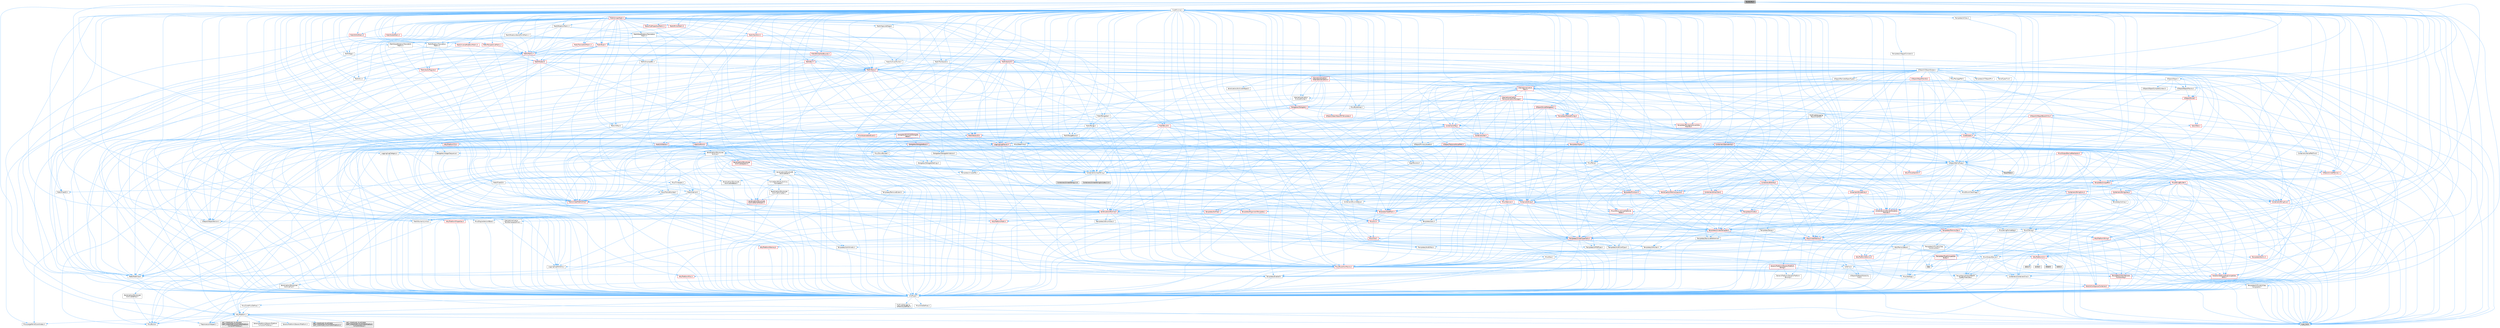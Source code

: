 digraph "TextBuffer.h"
{
 // INTERACTIVE_SVG=YES
 // LATEX_PDF_SIZE
  bgcolor="transparent";
  edge [fontname=Helvetica,fontsize=10,labelfontname=Helvetica,labelfontsize=10];
  node [fontname=Helvetica,fontsize=10,shape=box,height=0.2,width=0.4];
  Node1 [id="Node000001",label="TextBuffer.h",height=0.2,width=0.4,color="gray40", fillcolor="grey60", style="filled", fontcolor="black",tooltip=" "];
  Node1 -> Node2 [id="edge1_Node000001_Node000002",color="steelblue1",style="solid",tooltip=" "];
  Node2 [id="Node000002",label="Containers/UnrealString.h",height=0.2,width=0.4,color="grey40", fillcolor="white", style="filled",URL="$d5/dba/UnrealString_8h.html",tooltip=" "];
  Node2 -> Node3 [id="edge2_Node000002_Node000003",color="steelblue1",style="solid",tooltip=" "];
  Node3 [id="Node000003",label="Containers/UnrealStringIncludes.h.inl",height=0.2,width=0.4,color="grey60", fillcolor="#E0E0E0", style="filled",tooltip=" "];
  Node2 -> Node4 [id="edge3_Node000002_Node000004",color="steelblue1",style="solid",tooltip=" "];
  Node4 [id="Node000004",label="Containers/UnrealString.h.inl",height=0.2,width=0.4,color="grey60", fillcolor="#E0E0E0", style="filled",tooltip=" "];
  Node2 -> Node5 [id="edge4_Node000002_Node000005",color="steelblue1",style="solid",tooltip=" "];
  Node5 [id="Node000005",label="Misc/StringFormatArg.h",height=0.2,width=0.4,color="grey40", fillcolor="white", style="filled",URL="$d2/d16/StringFormatArg_8h.html",tooltip=" "];
  Node5 -> Node6 [id="edge5_Node000005_Node000006",color="steelblue1",style="solid",tooltip=" "];
  Node6 [id="Node000006",label="Containers/ContainersFwd.h",height=0.2,width=0.4,color="grey40", fillcolor="white", style="filled",URL="$d4/d0a/ContainersFwd_8h.html",tooltip=" "];
  Node6 -> Node7 [id="edge6_Node000006_Node000007",color="steelblue1",style="solid",tooltip=" "];
  Node7 [id="Node000007",label="HAL/Platform.h",height=0.2,width=0.4,color="grey40", fillcolor="white", style="filled",URL="$d9/dd0/Platform_8h.html",tooltip=" "];
  Node7 -> Node8 [id="edge7_Node000007_Node000008",color="steelblue1",style="solid",tooltip=" "];
  Node8 [id="Node000008",label="Misc/Build.h",height=0.2,width=0.4,color="grey40", fillcolor="white", style="filled",URL="$d3/dbb/Build_8h.html",tooltip=" "];
  Node7 -> Node9 [id="edge8_Node000007_Node000009",color="steelblue1",style="solid",tooltip=" "];
  Node9 [id="Node000009",label="Misc/LargeWorldCoordinates.h",height=0.2,width=0.4,color="grey40", fillcolor="white", style="filled",URL="$d2/dcb/LargeWorldCoordinates_8h.html",tooltip=" "];
  Node7 -> Node10 [id="edge9_Node000007_Node000010",color="steelblue1",style="solid",tooltip=" "];
  Node10 [id="Node000010",label="type_traits",height=0.2,width=0.4,color="grey60", fillcolor="#E0E0E0", style="filled",tooltip=" "];
  Node7 -> Node11 [id="edge10_Node000007_Node000011",color="steelblue1",style="solid",tooltip=" "];
  Node11 [id="Node000011",label="PreprocessorHelpers.h",height=0.2,width=0.4,color="grey40", fillcolor="white", style="filled",URL="$db/ddb/PreprocessorHelpers_8h.html",tooltip=" "];
  Node7 -> Node12 [id="edge11_Node000007_Node000012",color="steelblue1",style="solid",tooltip=" "];
  Node12 [id="Node000012",label="UBT_COMPILED_PLATFORM\l/UBT_COMPILED_PLATFORMPlatform\lCompilerPreSetup.h",height=0.2,width=0.4,color="grey60", fillcolor="#E0E0E0", style="filled",tooltip=" "];
  Node7 -> Node13 [id="edge12_Node000007_Node000013",color="steelblue1",style="solid",tooltip=" "];
  Node13 [id="Node000013",label="GenericPlatform/GenericPlatform\lCompilerPreSetup.h",height=0.2,width=0.4,color="grey40", fillcolor="white", style="filled",URL="$d9/dc8/GenericPlatformCompilerPreSetup_8h.html",tooltip=" "];
  Node7 -> Node14 [id="edge13_Node000007_Node000014",color="steelblue1",style="solid",tooltip=" "];
  Node14 [id="Node000014",label="GenericPlatform/GenericPlatform.h",height=0.2,width=0.4,color="grey40", fillcolor="white", style="filled",URL="$d6/d84/GenericPlatform_8h.html",tooltip=" "];
  Node7 -> Node15 [id="edge14_Node000007_Node000015",color="steelblue1",style="solid",tooltip=" "];
  Node15 [id="Node000015",label="UBT_COMPILED_PLATFORM\l/UBT_COMPILED_PLATFORMPlatform.h",height=0.2,width=0.4,color="grey60", fillcolor="#E0E0E0", style="filled",tooltip=" "];
  Node7 -> Node16 [id="edge15_Node000007_Node000016",color="steelblue1",style="solid",tooltip=" "];
  Node16 [id="Node000016",label="UBT_COMPILED_PLATFORM\l/UBT_COMPILED_PLATFORMPlatform\lCompilerSetup.h",height=0.2,width=0.4,color="grey60", fillcolor="#E0E0E0", style="filled",tooltip=" "];
  Node6 -> Node17 [id="edge16_Node000006_Node000017",color="steelblue1",style="solid",tooltip=" "];
  Node17 [id="Node000017",label="CoreTypes.h",height=0.2,width=0.4,color="grey40", fillcolor="white", style="filled",URL="$dc/dec/CoreTypes_8h.html",tooltip=" "];
  Node17 -> Node7 [id="edge17_Node000017_Node000007",color="steelblue1",style="solid",tooltip=" "];
  Node17 -> Node18 [id="edge18_Node000017_Node000018",color="steelblue1",style="solid",tooltip=" "];
  Node18 [id="Node000018",label="ProfilingDebugging\l/UMemoryDefines.h",height=0.2,width=0.4,color="grey40", fillcolor="white", style="filled",URL="$d2/da2/UMemoryDefines_8h.html",tooltip=" "];
  Node17 -> Node19 [id="edge19_Node000017_Node000019",color="steelblue1",style="solid",tooltip=" "];
  Node19 [id="Node000019",label="Misc/CoreMiscDefines.h",height=0.2,width=0.4,color="grey40", fillcolor="white", style="filled",URL="$da/d38/CoreMiscDefines_8h.html",tooltip=" "];
  Node19 -> Node7 [id="edge20_Node000019_Node000007",color="steelblue1",style="solid",tooltip=" "];
  Node19 -> Node11 [id="edge21_Node000019_Node000011",color="steelblue1",style="solid",tooltip=" "];
  Node17 -> Node20 [id="edge22_Node000017_Node000020",color="steelblue1",style="solid",tooltip=" "];
  Node20 [id="Node000020",label="Misc/CoreDefines.h",height=0.2,width=0.4,color="grey40", fillcolor="white", style="filled",URL="$d3/dd2/CoreDefines_8h.html",tooltip=" "];
  Node6 -> Node21 [id="edge23_Node000006_Node000021",color="steelblue1",style="solid",tooltip=" "];
  Node21 [id="Node000021",label="Traits/IsContiguousContainer.h",height=0.2,width=0.4,color="red", fillcolor="#FFF0F0", style="filled",URL="$d5/d3c/IsContiguousContainer_8h.html",tooltip=" "];
  Node21 -> Node17 [id="edge24_Node000021_Node000017",color="steelblue1",style="solid",tooltip=" "];
  Node1 -> Node24 [id="edge25_Node000001_Node000024",color="steelblue1",style="solid",tooltip=" "];
  Node24 [id="Node000024",label="CoreMinimal.h",height=0.2,width=0.4,color="grey40", fillcolor="white", style="filled",URL="$d7/d67/CoreMinimal_8h.html",tooltip=" "];
  Node24 -> Node17 [id="edge26_Node000024_Node000017",color="steelblue1",style="solid",tooltip=" "];
  Node24 -> Node25 [id="edge27_Node000024_Node000025",color="steelblue1",style="solid",tooltip=" "];
  Node25 [id="Node000025",label="CoreFwd.h",height=0.2,width=0.4,color="grey40", fillcolor="white", style="filled",URL="$d1/d1e/CoreFwd_8h.html",tooltip=" "];
  Node25 -> Node17 [id="edge28_Node000025_Node000017",color="steelblue1",style="solid",tooltip=" "];
  Node25 -> Node6 [id="edge29_Node000025_Node000006",color="steelblue1",style="solid",tooltip=" "];
  Node25 -> Node26 [id="edge30_Node000025_Node000026",color="steelblue1",style="solid",tooltip=" "];
  Node26 [id="Node000026",label="Math/MathFwd.h",height=0.2,width=0.4,color="grey40", fillcolor="white", style="filled",URL="$d2/d10/MathFwd_8h.html",tooltip=" "];
  Node26 -> Node7 [id="edge31_Node000026_Node000007",color="steelblue1",style="solid",tooltip=" "];
  Node25 -> Node27 [id="edge32_Node000025_Node000027",color="steelblue1",style="solid",tooltip=" "];
  Node27 [id="Node000027",label="UObject/UObjectHierarchy\lFwd.h",height=0.2,width=0.4,color="grey40", fillcolor="white", style="filled",URL="$d3/d13/UObjectHierarchyFwd_8h.html",tooltip=" "];
  Node24 -> Node27 [id="edge33_Node000024_Node000027",color="steelblue1",style="solid",tooltip=" "];
  Node24 -> Node6 [id="edge34_Node000024_Node000006",color="steelblue1",style="solid",tooltip=" "];
  Node24 -> Node28 [id="edge35_Node000024_Node000028",color="steelblue1",style="solid",tooltip=" "];
  Node28 [id="Node000028",label="Misc/VarArgs.h",height=0.2,width=0.4,color="grey40", fillcolor="white", style="filled",URL="$d5/d6f/VarArgs_8h.html",tooltip=" "];
  Node28 -> Node17 [id="edge36_Node000028_Node000017",color="steelblue1",style="solid",tooltip=" "];
  Node24 -> Node29 [id="edge37_Node000024_Node000029",color="steelblue1",style="solid",tooltip=" "];
  Node29 [id="Node000029",label="Logging/LogVerbosity.h",height=0.2,width=0.4,color="grey40", fillcolor="white", style="filled",URL="$d2/d8f/LogVerbosity_8h.html",tooltip=" "];
  Node29 -> Node17 [id="edge38_Node000029_Node000017",color="steelblue1",style="solid",tooltip=" "];
  Node24 -> Node30 [id="edge39_Node000024_Node000030",color="steelblue1",style="solid",tooltip=" "];
  Node30 [id="Node000030",label="Misc/OutputDevice.h",height=0.2,width=0.4,color="grey40", fillcolor="white", style="filled",URL="$d7/d32/OutputDevice_8h.html",tooltip=" "];
  Node30 -> Node25 [id="edge40_Node000030_Node000025",color="steelblue1",style="solid",tooltip=" "];
  Node30 -> Node17 [id="edge41_Node000030_Node000017",color="steelblue1",style="solid",tooltip=" "];
  Node30 -> Node29 [id="edge42_Node000030_Node000029",color="steelblue1",style="solid",tooltip=" "];
  Node30 -> Node28 [id="edge43_Node000030_Node000028",color="steelblue1",style="solid",tooltip=" "];
  Node30 -> Node31 [id="edge44_Node000030_Node000031",color="steelblue1",style="solid",tooltip=" "];
  Node31 [id="Node000031",label="Templates/IsArrayOrRefOf\lTypeByPredicate.h",height=0.2,width=0.4,color="grey40", fillcolor="white", style="filled",URL="$d6/da1/IsArrayOrRefOfTypeByPredicate_8h.html",tooltip=" "];
  Node31 -> Node17 [id="edge45_Node000031_Node000017",color="steelblue1",style="solid",tooltip=" "];
  Node30 -> Node32 [id="edge46_Node000030_Node000032",color="steelblue1",style="solid",tooltip=" "];
  Node32 [id="Node000032",label="Templates/IsValidVariadic\lFunctionArg.h",height=0.2,width=0.4,color="red", fillcolor="#FFF0F0", style="filled",URL="$d0/dc8/IsValidVariadicFunctionArg_8h.html",tooltip=" "];
  Node32 -> Node17 [id="edge47_Node000032_Node000017",color="steelblue1",style="solid",tooltip=" "];
  Node32 -> Node10 [id="edge48_Node000032_Node000010",color="steelblue1",style="solid",tooltip=" "];
  Node30 -> Node34 [id="edge49_Node000030_Node000034",color="steelblue1",style="solid",tooltip=" "];
  Node34 [id="Node000034",label="Traits/IsCharEncodingCompatible\lWith.h",height=0.2,width=0.4,color="red", fillcolor="#FFF0F0", style="filled",URL="$df/dd1/IsCharEncodingCompatibleWith_8h.html",tooltip=" "];
  Node34 -> Node10 [id="edge50_Node000034_Node000010",color="steelblue1",style="solid",tooltip=" "];
  Node24 -> Node36 [id="edge51_Node000024_Node000036",color="steelblue1",style="solid",tooltip=" "];
  Node36 [id="Node000036",label="HAL/PlatformCrt.h",height=0.2,width=0.4,color="red", fillcolor="#FFF0F0", style="filled",URL="$d8/d75/PlatformCrt_8h.html",tooltip=" "];
  Node36 -> Node37 [id="edge52_Node000036_Node000037",color="steelblue1",style="solid",tooltip=" "];
  Node37 [id="Node000037",label="new",height=0.2,width=0.4,color="grey60", fillcolor="#E0E0E0", style="filled",tooltip=" "];
  Node36 -> Node38 [id="edge53_Node000036_Node000038",color="steelblue1",style="solid",tooltip=" "];
  Node38 [id="Node000038",label="wchar.h",height=0.2,width=0.4,color="grey60", fillcolor="#E0E0E0", style="filled",tooltip=" "];
  Node36 -> Node39 [id="edge54_Node000036_Node000039",color="steelblue1",style="solid",tooltip=" "];
  Node39 [id="Node000039",label="stddef.h",height=0.2,width=0.4,color="grey60", fillcolor="#E0E0E0", style="filled",tooltip=" "];
  Node36 -> Node40 [id="edge55_Node000036_Node000040",color="steelblue1",style="solid",tooltip=" "];
  Node40 [id="Node000040",label="stdlib.h",height=0.2,width=0.4,color="grey60", fillcolor="#E0E0E0", style="filled",tooltip=" "];
  Node36 -> Node41 [id="edge56_Node000036_Node000041",color="steelblue1",style="solid",tooltip=" "];
  Node41 [id="Node000041",label="stdio.h",height=0.2,width=0.4,color="grey60", fillcolor="#E0E0E0", style="filled",tooltip=" "];
  Node24 -> Node46 [id="edge57_Node000024_Node000046",color="steelblue1",style="solid",tooltip=" "];
  Node46 [id="Node000046",label="HAL/PlatformMisc.h",height=0.2,width=0.4,color="red", fillcolor="#FFF0F0", style="filled",URL="$d0/df5/PlatformMisc_8h.html",tooltip=" "];
  Node46 -> Node17 [id="edge58_Node000046_Node000017",color="steelblue1",style="solid",tooltip=" "];
  Node24 -> Node65 [id="edge59_Node000024_Node000065",color="steelblue1",style="solid",tooltip=" "];
  Node65 [id="Node000065",label="Misc/AssertionMacros.h",height=0.2,width=0.4,color="red", fillcolor="#FFF0F0", style="filled",URL="$d0/dfa/AssertionMacros_8h.html",tooltip=" "];
  Node65 -> Node17 [id="edge60_Node000065_Node000017",color="steelblue1",style="solid",tooltip=" "];
  Node65 -> Node7 [id="edge61_Node000065_Node000007",color="steelblue1",style="solid",tooltip=" "];
  Node65 -> Node46 [id="edge62_Node000065_Node000046",color="steelblue1",style="solid",tooltip=" "];
  Node65 -> Node11 [id="edge63_Node000065_Node000011",color="steelblue1",style="solid",tooltip=" "];
  Node65 -> Node66 [id="edge64_Node000065_Node000066",color="steelblue1",style="solid",tooltip=" "];
  Node66 [id="Node000066",label="Templates/EnableIf.h",height=0.2,width=0.4,color="grey40", fillcolor="white", style="filled",URL="$d7/d60/EnableIf_8h.html",tooltip=" "];
  Node66 -> Node17 [id="edge65_Node000066_Node000017",color="steelblue1",style="solid",tooltip=" "];
  Node65 -> Node31 [id="edge66_Node000065_Node000031",color="steelblue1",style="solid",tooltip=" "];
  Node65 -> Node32 [id="edge67_Node000065_Node000032",color="steelblue1",style="solid",tooltip=" "];
  Node65 -> Node34 [id="edge68_Node000065_Node000034",color="steelblue1",style="solid",tooltip=" "];
  Node65 -> Node28 [id="edge69_Node000065_Node000028",color="steelblue1",style="solid",tooltip=" "];
  Node24 -> Node74 [id="edge70_Node000024_Node000074",color="steelblue1",style="solid",tooltip=" "];
  Node74 [id="Node000074",label="Templates/IsPointer.h",height=0.2,width=0.4,color="grey40", fillcolor="white", style="filled",URL="$d7/d05/IsPointer_8h.html",tooltip=" "];
  Node74 -> Node17 [id="edge71_Node000074_Node000017",color="steelblue1",style="solid",tooltip=" "];
  Node24 -> Node75 [id="edge72_Node000024_Node000075",color="steelblue1",style="solid",tooltip=" "];
  Node75 [id="Node000075",label="HAL/PlatformMemory.h",height=0.2,width=0.4,color="red", fillcolor="#FFF0F0", style="filled",URL="$de/d68/PlatformMemory_8h.html",tooltip=" "];
  Node75 -> Node17 [id="edge73_Node000075_Node000017",color="steelblue1",style="solid",tooltip=" "];
  Node24 -> Node58 [id="edge74_Node000024_Node000058",color="steelblue1",style="solid",tooltip=" "];
  Node58 [id="Node000058",label="HAL/PlatformAtomics.h",height=0.2,width=0.4,color="red", fillcolor="#FFF0F0", style="filled",URL="$d3/d36/PlatformAtomics_8h.html",tooltip=" "];
  Node58 -> Node17 [id="edge75_Node000058_Node000017",color="steelblue1",style="solid",tooltip=" "];
  Node24 -> Node80 [id="edge76_Node000024_Node000080",color="steelblue1",style="solid",tooltip=" "];
  Node80 [id="Node000080",label="Misc/Exec.h",height=0.2,width=0.4,color="grey40", fillcolor="white", style="filled",URL="$de/ddb/Exec_8h.html",tooltip=" "];
  Node80 -> Node17 [id="edge77_Node000080_Node000017",color="steelblue1",style="solid",tooltip=" "];
  Node80 -> Node65 [id="edge78_Node000080_Node000065",color="steelblue1",style="solid",tooltip=" "];
  Node24 -> Node81 [id="edge79_Node000024_Node000081",color="steelblue1",style="solid",tooltip=" "];
  Node81 [id="Node000081",label="HAL/MemoryBase.h",height=0.2,width=0.4,color="grey40", fillcolor="white", style="filled",URL="$d6/d9f/MemoryBase_8h.html",tooltip=" "];
  Node81 -> Node17 [id="edge80_Node000081_Node000017",color="steelblue1",style="solid",tooltip=" "];
  Node81 -> Node58 [id="edge81_Node000081_Node000058",color="steelblue1",style="solid",tooltip=" "];
  Node81 -> Node36 [id="edge82_Node000081_Node000036",color="steelblue1",style="solid",tooltip=" "];
  Node81 -> Node80 [id="edge83_Node000081_Node000080",color="steelblue1",style="solid",tooltip=" "];
  Node81 -> Node30 [id="edge84_Node000081_Node000030",color="steelblue1",style="solid",tooltip=" "];
  Node81 -> Node82 [id="edge85_Node000081_Node000082",color="steelblue1",style="solid",tooltip=" "];
  Node82 [id="Node000082",label="Templates/Atomic.h",height=0.2,width=0.4,color="red", fillcolor="#FFF0F0", style="filled",URL="$d3/d91/Atomic_8h.html",tooltip=" "];
  Node24 -> Node91 [id="edge86_Node000024_Node000091",color="steelblue1",style="solid",tooltip=" "];
  Node91 [id="Node000091",label="HAL/UnrealMemory.h",height=0.2,width=0.4,color="red", fillcolor="#FFF0F0", style="filled",URL="$d9/d96/UnrealMemory_8h.html",tooltip=" "];
  Node91 -> Node17 [id="edge87_Node000091_Node000017",color="steelblue1",style="solid",tooltip=" "];
  Node91 -> Node81 [id="edge88_Node000091_Node000081",color="steelblue1",style="solid",tooltip=" "];
  Node91 -> Node75 [id="edge89_Node000091_Node000075",color="steelblue1",style="solid",tooltip=" "];
  Node91 -> Node74 [id="edge90_Node000091_Node000074",color="steelblue1",style="solid",tooltip=" "];
  Node24 -> Node93 [id="edge91_Node000024_Node000093",color="steelblue1",style="solid",tooltip=" "];
  Node93 [id="Node000093",label="Templates/IsArithmetic.h",height=0.2,width=0.4,color="grey40", fillcolor="white", style="filled",URL="$d2/d5d/IsArithmetic_8h.html",tooltip=" "];
  Node93 -> Node17 [id="edge92_Node000093_Node000017",color="steelblue1",style="solid",tooltip=" "];
  Node24 -> Node87 [id="edge93_Node000024_Node000087",color="steelblue1",style="solid",tooltip=" "];
  Node87 [id="Node000087",label="Templates/AndOrNot.h",height=0.2,width=0.4,color="grey40", fillcolor="white", style="filled",URL="$db/d0a/AndOrNot_8h.html",tooltip=" "];
  Node87 -> Node17 [id="edge94_Node000087_Node000017",color="steelblue1",style="solid",tooltip=" "];
  Node24 -> Node94 [id="edge95_Node000024_Node000094",color="steelblue1",style="solid",tooltip=" "];
  Node94 [id="Node000094",label="Templates/IsPODType.h",height=0.2,width=0.4,color="grey40", fillcolor="white", style="filled",URL="$d7/db1/IsPODType_8h.html",tooltip=" "];
  Node94 -> Node17 [id="edge96_Node000094_Node000017",color="steelblue1",style="solid",tooltip=" "];
  Node24 -> Node95 [id="edge97_Node000024_Node000095",color="steelblue1",style="solid",tooltip=" "];
  Node95 [id="Node000095",label="Templates/IsUECoreType.h",height=0.2,width=0.4,color="grey40", fillcolor="white", style="filled",URL="$d1/db8/IsUECoreType_8h.html",tooltip=" "];
  Node95 -> Node17 [id="edge98_Node000095_Node000017",color="steelblue1",style="solid",tooltip=" "];
  Node95 -> Node10 [id="edge99_Node000095_Node000010",color="steelblue1",style="solid",tooltip=" "];
  Node24 -> Node88 [id="edge100_Node000024_Node000088",color="steelblue1",style="solid",tooltip=" "];
  Node88 [id="Node000088",label="Templates/IsTriviallyCopy\lConstructible.h",height=0.2,width=0.4,color="grey40", fillcolor="white", style="filled",URL="$d3/d78/IsTriviallyCopyConstructible_8h.html",tooltip=" "];
  Node88 -> Node17 [id="edge101_Node000088_Node000017",color="steelblue1",style="solid",tooltip=" "];
  Node88 -> Node10 [id="edge102_Node000088_Node000010",color="steelblue1",style="solid",tooltip=" "];
  Node24 -> Node96 [id="edge103_Node000024_Node000096",color="steelblue1",style="solid",tooltip=" "];
  Node96 [id="Node000096",label="Templates/UnrealTypeTraits.h",height=0.2,width=0.4,color="red", fillcolor="#FFF0F0", style="filled",URL="$d2/d2d/UnrealTypeTraits_8h.html",tooltip=" "];
  Node96 -> Node17 [id="edge104_Node000096_Node000017",color="steelblue1",style="solid",tooltip=" "];
  Node96 -> Node74 [id="edge105_Node000096_Node000074",color="steelblue1",style="solid",tooltip=" "];
  Node96 -> Node65 [id="edge106_Node000096_Node000065",color="steelblue1",style="solid",tooltip=" "];
  Node96 -> Node87 [id="edge107_Node000096_Node000087",color="steelblue1",style="solid",tooltip=" "];
  Node96 -> Node66 [id="edge108_Node000096_Node000066",color="steelblue1",style="solid",tooltip=" "];
  Node96 -> Node93 [id="edge109_Node000096_Node000093",color="steelblue1",style="solid",tooltip=" "];
  Node96 -> Node94 [id="edge110_Node000096_Node000094",color="steelblue1",style="solid",tooltip=" "];
  Node96 -> Node95 [id="edge111_Node000096_Node000095",color="steelblue1",style="solid",tooltip=" "];
  Node96 -> Node88 [id="edge112_Node000096_Node000088",color="steelblue1",style="solid",tooltip=" "];
  Node24 -> Node66 [id="edge113_Node000024_Node000066",color="steelblue1",style="solid",tooltip=" "];
  Node24 -> Node98 [id="edge114_Node000024_Node000098",color="steelblue1",style="solid",tooltip=" "];
  Node98 [id="Node000098",label="Templates/RemoveReference.h",height=0.2,width=0.4,color="grey40", fillcolor="white", style="filled",URL="$da/dbe/RemoveReference_8h.html",tooltip=" "];
  Node98 -> Node17 [id="edge115_Node000098_Node000017",color="steelblue1",style="solid",tooltip=" "];
  Node24 -> Node99 [id="edge116_Node000024_Node000099",color="steelblue1",style="solid",tooltip=" "];
  Node99 [id="Node000099",label="Templates/IntegralConstant.h",height=0.2,width=0.4,color="grey40", fillcolor="white", style="filled",URL="$db/d1b/IntegralConstant_8h.html",tooltip=" "];
  Node99 -> Node17 [id="edge117_Node000099_Node000017",color="steelblue1",style="solid",tooltip=" "];
  Node24 -> Node100 [id="edge118_Node000024_Node000100",color="steelblue1",style="solid",tooltip=" "];
  Node100 [id="Node000100",label="Templates/IsClass.h",height=0.2,width=0.4,color="grey40", fillcolor="white", style="filled",URL="$db/dcb/IsClass_8h.html",tooltip=" "];
  Node100 -> Node17 [id="edge119_Node000100_Node000017",color="steelblue1",style="solid",tooltip=" "];
  Node24 -> Node101 [id="edge120_Node000024_Node000101",color="steelblue1",style="solid",tooltip=" "];
  Node101 [id="Node000101",label="Templates/TypeCompatible\lBytes.h",height=0.2,width=0.4,color="red", fillcolor="#FFF0F0", style="filled",URL="$df/d0a/TypeCompatibleBytes_8h.html",tooltip=" "];
  Node101 -> Node17 [id="edge121_Node000101_Node000017",color="steelblue1",style="solid",tooltip=" "];
  Node101 -> Node37 [id="edge122_Node000101_Node000037",color="steelblue1",style="solid",tooltip=" "];
  Node101 -> Node10 [id="edge123_Node000101_Node000010",color="steelblue1",style="solid",tooltip=" "];
  Node24 -> Node21 [id="edge124_Node000024_Node000021",color="steelblue1",style="solid",tooltip=" "];
  Node24 -> Node102 [id="edge125_Node000024_Node000102",color="steelblue1",style="solid",tooltip=" "];
  Node102 [id="Node000102",label="Templates/UnrealTemplate.h",height=0.2,width=0.4,color="red", fillcolor="#FFF0F0", style="filled",URL="$d4/d24/UnrealTemplate_8h.html",tooltip=" "];
  Node102 -> Node17 [id="edge126_Node000102_Node000017",color="steelblue1",style="solid",tooltip=" "];
  Node102 -> Node74 [id="edge127_Node000102_Node000074",color="steelblue1",style="solid",tooltip=" "];
  Node102 -> Node91 [id="edge128_Node000102_Node000091",color="steelblue1",style="solid",tooltip=" "];
  Node102 -> Node96 [id="edge129_Node000102_Node000096",color="steelblue1",style="solid",tooltip=" "];
  Node102 -> Node98 [id="edge130_Node000102_Node000098",color="steelblue1",style="solid",tooltip=" "];
  Node102 -> Node101 [id="edge131_Node000102_Node000101",color="steelblue1",style="solid",tooltip=" "];
  Node102 -> Node21 [id="edge132_Node000102_Node000021",color="steelblue1",style="solid",tooltip=" "];
  Node102 -> Node10 [id="edge133_Node000102_Node000010",color="steelblue1",style="solid",tooltip=" "];
  Node24 -> Node51 [id="edge134_Node000024_Node000051",color="steelblue1",style="solid",tooltip=" "];
  Node51 [id="Node000051",label="Math/NumericLimits.h",height=0.2,width=0.4,color="grey40", fillcolor="white", style="filled",URL="$df/d1b/NumericLimits_8h.html",tooltip=" "];
  Node51 -> Node17 [id="edge135_Node000051_Node000017",color="steelblue1",style="solid",tooltip=" "];
  Node24 -> Node106 [id="edge136_Node000024_Node000106",color="steelblue1",style="solid",tooltip=" "];
  Node106 [id="Node000106",label="HAL/PlatformMath.h",height=0.2,width=0.4,color="red", fillcolor="#FFF0F0", style="filled",URL="$dc/d53/PlatformMath_8h.html",tooltip=" "];
  Node106 -> Node17 [id="edge137_Node000106_Node000017",color="steelblue1",style="solid",tooltip=" "];
  Node24 -> Node89 [id="edge138_Node000024_Node000089",color="steelblue1",style="solid",tooltip=" "];
  Node89 [id="Node000089",label="Templates/IsTriviallyCopy\lAssignable.h",height=0.2,width=0.4,color="grey40", fillcolor="white", style="filled",URL="$d2/df2/IsTriviallyCopyAssignable_8h.html",tooltip=" "];
  Node89 -> Node17 [id="edge139_Node000089_Node000017",color="steelblue1",style="solid",tooltip=" "];
  Node89 -> Node10 [id="edge140_Node000089_Node000010",color="steelblue1",style="solid",tooltip=" "];
  Node24 -> Node114 [id="edge141_Node000024_Node000114",color="steelblue1",style="solid",tooltip=" "];
  Node114 [id="Node000114",label="Templates/MemoryOps.h",height=0.2,width=0.4,color="red", fillcolor="#FFF0F0", style="filled",URL="$db/dea/MemoryOps_8h.html",tooltip=" "];
  Node114 -> Node17 [id="edge142_Node000114_Node000017",color="steelblue1",style="solid",tooltip=" "];
  Node114 -> Node91 [id="edge143_Node000114_Node000091",color="steelblue1",style="solid",tooltip=" "];
  Node114 -> Node89 [id="edge144_Node000114_Node000089",color="steelblue1",style="solid",tooltip=" "];
  Node114 -> Node88 [id="edge145_Node000114_Node000088",color="steelblue1",style="solid",tooltip=" "];
  Node114 -> Node96 [id="edge146_Node000114_Node000096",color="steelblue1",style="solid",tooltip=" "];
  Node114 -> Node37 [id="edge147_Node000114_Node000037",color="steelblue1",style="solid",tooltip=" "];
  Node114 -> Node10 [id="edge148_Node000114_Node000010",color="steelblue1",style="solid",tooltip=" "];
  Node24 -> Node115 [id="edge149_Node000024_Node000115",color="steelblue1",style="solid",tooltip=" "];
  Node115 [id="Node000115",label="Containers/ContainerAllocation\lPolicies.h",height=0.2,width=0.4,color="red", fillcolor="#FFF0F0", style="filled",URL="$d7/dff/ContainerAllocationPolicies_8h.html",tooltip=" "];
  Node115 -> Node17 [id="edge150_Node000115_Node000017",color="steelblue1",style="solid",tooltip=" "];
  Node115 -> Node115 [id="edge151_Node000115_Node000115",color="steelblue1",style="solid",tooltip=" "];
  Node115 -> Node106 [id="edge152_Node000115_Node000106",color="steelblue1",style="solid",tooltip=" "];
  Node115 -> Node91 [id="edge153_Node000115_Node000091",color="steelblue1",style="solid",tooltip=" "];
  Node115 -> Node51 [id="edge154_Node000115_Node000051",color="steelblue1",style="solid",tooltip=" "];
  Node115 -> Node65 [id="edge155_Node000115_Node000065",color="steelblue1",style="solid",tooltip=" "];
  Node115 -> Node114 [id="edge156_Node000115_Node000114",color="steelblue1",style="solid",tooltip=" "];
  Node115 -> Node101 [id="edge157_Node000115_Node000101",color="steelblue1",style="solid",tooltip=" "];
  Node115 -> Node10 [id="edge158_Node000115_Node000010",color="steelblue1",style="solid",tooltip=" "];
  Node24 -> Node118 [id="edge159_Node000024_Node000118",color="steelblue1",style="solid",tooltip=" "];
  Node118 [id="Node000118",label="Templates/IsEnumClass.h",height=0.2,width=0.4,color="grey40", fillcolor="white", style="filled",URL="$d7/d15/IsEnumClass_8h.html",tooltip=" "];
  Node118 -> Node17 [id="edge160_Node000118_Node000017",color="steelblue1",style="solid",tooltip=" "];
  Node118 -> Node87 [id="edge161_Node000118_Node000087",color="steelblue1",style="solid",tooltip=" "];
  Node24 -> Node119 [id="edge162_Node000024_Node000119",color="steelblue1",style="solid",tooltip=" "];
  Node119 [id="Node000119",label="HAL/PlatformProperties.h",height=0.2,width=0.4,color="red", fillcolor="#FFF0F0", style="filled",URL="$d9/db0/PlatformProperties_8h.html",tooltip=" "];
  Node119 -> Node17 [id="edge163_Node000119_Node000017",color="steelblue1",style="solid",tooltip=" "];
  Node24 -> Node122 [id="edge164_Node000024_Node000122",color="steelblue1",style="solid",tooltip=" "];
  Node122 [id="Node000122",label="Misc/EngineVersionBase.h",height=0.2,width=0.4,color="grey40", fillcolor="white", style="filled",URL="$d5/d2b/EngineVersionBase_8h.html",tooltip=" "];
  Node122 -> Node17 [id="edge165_Node000122_Node000017",color="steelblue1",style="solid",tooltip=" "];
  Node24 -> Node123 [id="edge166_Node000024_Node000123",color="steelblue1",style="solid",tooltip=" "];
  Node123 [id="Node000123",label="Internationalization\l/TextNamespaceFwd.h",height=0.2,width=0.4,color="grey40", fillcolor="white", style="filled",URL="$d8/d97/TextNamespaceFwd_8h.html",tooltip=" "];
  Node123 -> Node17 [id="edge167_Node000123_Node000017",color="steelblue1",style="solid",tooltip=" "];
  Node24 -> Node124 [id="edge168_Node000024_Node000124",color="steelblue1",style="solid",tooltip=" "];
  Node124 [id="Node000124",label="Serialization/Archive.h",height=0.2,width=0.4,color="red", fillcolor="#FFF0F0", style="filled",URL="$d7/d3b/Archive_8h.html",tooltip=" "];
  Node124 -> Node25 [id="edge169_Node000124_Node000025",color="steelblue1",style="solid",tooltip=" "];
  Node124 -> Node17 [id="edge170_Node000124_Node000017",color="steelblue1",style="solid",tooltip=" "];
  Node124 -> Node119 [id="edge171_Node000124_Node000119",color="steelblue1",style="solid",tooltip=" "];
  Node124 -> Node123 [id="edge172_Node000124_Node000123",color="steelblue1",style="solid",tooltip=" "];
  Node124 -> Node26 [id="edge173_Node000124_Node000026",color="steelblue1",style="solid",tooltip=" "];
  Node124 -> Node65 [id="edge174_Node000124_Node000065",color="steelblue1",style="solid",tooltip=" "];
  Node124 -> Node8 [id="edge175_Node000124_Node000008",color="steelblue1",style="solid",tooltip=" "];
  Node124 -> Node122 [id="edge176_Node000124_Node000122",color="steelblue1",style="solid",tooltip=" "];
  Node124 -> Node28 [id="edge177_Node000124_Node000028",color="steelblue1",style="solid",tooltip=" "];
  Node124 -> Node66 [id="edge178_Node000124_Node000066",color="steelblue1",style="solid",tooltip=" "];
  Node124 -> Node31 [id="edge179_Node000124_Node000031",color="steelblue1",style="solid",tooltip=" "];
  Node124 -> Node118 [id="edge180_Node000124_Node000118",color="steelblue1",style="solid",tooltip=" "];
  Node124 -> Node32 [id="edge181_Node000124_Node000032",color="steelblue1",style="solid",tooltip=" "];
  Node124 -> Node102 [id="edge182_Node000124_Node000102",color="steelblue1",style="solid",tooltip=" "];
  Node124 -> Node34 [id="edge183_Node000124_Node000034",color="steelblue1",style="solid",tooltip=" "];
  Node124 -> Node127 [id="edge184_Node000124_Node000127",color="steelblue1",style="solid",tooltip=" "];
  Node127 [id="Node000127",label="UObject/ObjectVersion.h",height=0.2,width=0.4,color="grey40", fillcolor="white", style="filled",URL="$da/d63/ObjectVersion_8h.html",tooltip=" "];
  Node127 -> Node17 [id="edge185_Node000127_Node000017",color="steelblue1",style="solid",tooltip=" "];
  Node24 -> Node128 [id="edge186_Node000024_Node000128",color="steelblue1",style="solid",tooltip=" "];
  Node128 [id="Node000128",label="Templates/Less.h",height=0.2,width=0.4,color="grey40", fillcolor="white", style="filled",URL="$de/dc8/Less_8h.html",tooltip=" "];
  Node128 -> Node17 [id="edge187_Node000128_Node000017",color="steelblue1",style="solid",tooltip=" "];
  Node128 -> Node102 [id="edge188_Node000128_Node000102",color="steelblue1",style="solid",tooltip=" "];
  Node24 -> Node129 [id="edge189_Node000024_Node000129",color="steelblue1",style="solid",tooltip=" "];
  Node129 [id="Node000129",label="Templates/Sorting.h",height=0.2,width=0.4,color="red", fillcolor="#FFF0F0", style="filled",URL="$d3/d9e/Sorting_8h.html",tooltip=" "];
  Node129 -> Node17 [id="edge190_Node000129_Node000017",color="steelblue1",style="solid",tooltip=" "];
  Node129 -> Node106 [id="edge191_Node000129_Node000106",color="steelblue1",style="solid",tooltip=" "];
  Node129 -> Node128 [id="edge192_Node000129_Node000128",color="steelblue1",style="solid",tooltip=" "];
  Node24 -> Node140 [id="edge193_Node000024_Node000140",color="steelblue1",style="solid",tooltip=" "];
  Node140 [id="Node000140",label="Misc/Char.h",height=0.2,width=0.4,color="red", fillcolor="#FFF0F0", style="filled",URL="$d0/d58/Char_8h.html",tooltip=" "];
  Node140 -> Node17 [id="edge194_Node000140_Node000017",color="steelblue1",style="solid",tooltip=" "];
  Node140 -> Node10 [id="edge195_Node000140_Node000010",color="steelblue1",style="solid",tooltip=" "];
  Node24 -> Node143 [id="edge196_Node000024_Node000143",color="steelblue1",style="solid",tooltip=" "];
  Node143 [id="Node000143",label="GenericPlatform/GenericPlatform\lStricmp.h",height=0.2,width=0.4,color="grey40", fillcolor="white", style="filled",URL="$d2/d86/GenericPlatformStricmp_8h.html",tooltip=" "];
  Node143 -> Node17 [id="edge197_Node000143_Node000017",color="steelblue1",style="solid",tooltip=" "];
  Node24 -> Node144 [id="edge198_Node000024_Node000144",color="steelblue1",style="solid",tooltip=" "];
  Node144 [id="Node000144",label="GenericPlatform/GenericPlatform\lString.h",height=0.2,width=0.4,color="red", fillcolor="#FFF0F0", style="filled",URL="$dd/d20/GenericPlatformString_8h.html",tooltip=" "];
  Node144 -> Node17 [id="edge199_Node000144_Node000017",color="steelblue1",style="solid",tooltip=" "];
  Node144 -> Node143 [id="edge200_Node000144_Node000143",color="steelblue1",style="solid",tooltip=" "];
  Node144 -> Node66 [id="edge201_Node000144_Node000066",color="steelblue1",style="solid",tooltip=" "];
  Node144 -> Node34 [id="edge202_Node000144_Node000034",color="steelblue1",style="solid",tooltip=" "];
  Node144 -> Node10 [id="edge203_Node000144_Node000010",color="steelblue1",style="solid",tooltip=" "];
  Node24 -> Node77 [id="edge204_Node000024_Node000077",color="steelblue1",style="solid",tooltip=" "];
  Node77 [id="Node000077",label="HAL/PlatformString.h",height=0.2,width=0.4,color="red", fillcolor="#FFF0F0", style="filled",URL="$db/db5/PlatformString_8h.html",tooltip=" "];
  Node77 -> Node17 [id="edge205_Node000077_Node000017",color="steelblue1",style="solid",tooltip=" "];
  Node24 -> Node147 [id="edge206_Node000024_Node000147",color="steelblue1",style="solid",tooltip=" "];
  Node147 [id="Node000147",label="Misc/CString.h",height=0.2,width=0.4,color="grey40", fillcolor="white", style="filled",URL="$d2/d49/CString_8h.html",tooltip=" "];
  Node147 -> Node17 [id="edge207_Node000147_Node000017",color="steelblue1",style="solid",tooltip=" "];
  Node147 -> Node36 [id="edge208_Node000147_Node000036",color="steelblue1",style="solid",tooltip=" "];
  Node147 -> Node77 [id="edge209_Node000147_Node000077",color="steelblue1",style="solid",tooltip=" "];
  Node147 -> Node65 [id="edge210_Node000147_Node000065",color="steelblue1",style="solid",tooltip=" "];
  Node147 -> Node140 [id="edge211_Node000147_Node000140",color="steelblue1",style="solid",tooltip=" "];
  Node147 -> Node28 [id="edge212_Node000147_Node000028",color="steelblue1",style="solid",tooltip=" "];
  Node147 -> Node31 [id="edge213_Node000147_Node000031",color="steelblue1",style="solid",tooltip=" "];
  Node147 -> Node32 [id="edge214_Node000147_Node000032",color="steelblue1",style="solid",tooltip=" "];
  Node147 -> Node34 [id="edge215_Node000147_Node000034",color="steelblue1",style="solid",tooltip=" "];
  Node24 -> Node148 [id="edge216_Node000024_Node000148",color="steelblue1",style="solid",tooltip=" "];
  Node148 [id="Node000148",label="Misc/Crc.h",height=0.2,width=0.4,color="red", fillcolor="#FFF0F0", style="filled",URL="$d4/dd2/Crc_8h.html",tooltip=" "];
  Node148 -> Node17 [id="edge217_Node000148_Node000017",color="steelblue1",style="solid",tooltip=" "];
  Node148 -> Node77 [id="edge218_Node000148_Node000077",color="steelblue1",style="solid",tooltip=" "];
  Node148 -> Node65 [id="edge219_Node000148_Node000065",color="steelblue1",style="solid",tooltip=" "];
  Node148 -> Node147 [id="edge220_Node000148_Node000147",color="steelblue1",style="solid",tooltip=" "];
  Node148 -> Node140 [id="edge221_Node000148_Node000140",color="steelblue1",style="solid",tooltip=" "];
  Node148 -> Node96 [id="edge222_Node000148_Node000096",color="steelblue1",style="solid",tooltip=" "];
  Node24 -> Node139 [id="edge223_Node000024_Node000139",color="steelblue1",style="solid",tooltip=" "];
  Node139 [id="Node000139",label="Math/UnrealMathUtility.h",height=0.2,width=0.4,color="red", fillcolor="#FFF0F0", style="filled",URL="$db/db8/UnrealMathUtility_8h.html",tooltip=" "];
  Node139 -> Node17 [id="edge224_Node000139_Node000017",color="steelblue1",style="solid",tooltip=" "];
  Node139 -> Node65 [id="edge225_Node000139_Node000065",color="steelblue1",style="solid",tooltip=" "];
  Node139 -> Node106 [id="edge226_Node000139_Node000106",color="steelblue1",style="solid",tooltip=" "];
  Node139 -> Node26 [id="edge227_Node000139_Node000026",color="steelblue1",style="solid",tooltip=" "];
  Node24 -> Node2 [id="edge228_Node000024_Node000002",color="steelblue1",style="solid",tooltip=" "];
  Node24 -> Node149 [id="edge229_Node000024_Node000149",color="steelblue1",style="solid",tooltip=" "];
  Node149 [id="Node000149",label="Containers/Array.h",height=0.2,width=0.4,color="red", fillcolor="#FFF0F0", style="filled",URL="$df/dd0/Array_8h.html",tooltip=" "];
  Node149 -> Node17 [id="edge230_Node000149_Node000017",color="steelblue1",style="solid",tooltip=" "];
  Node149 -> Node65 [id="edge231_Node000149_Node000065",color="steelblue1",style="solid",tooltip=" "];
  Node149 -> Node150 [id="edge232_Node000149_Node000150",color="steelblue1",style="solid",tooltip=" "];
  Node150 [id="Node000150",label="Misc/IntrusiveUnsetOptional\lState.h",height=0.2,width=0.4,color="red", fillcolor="#FFF0F0", style="filled",URL="$d2/d0a/IntrusiveUnsetOptionalState_8h.html",tooltip=" "];
  Node149 -> Node91 [id="edge233_Node000149_Node000091",color="steelblue1",style="solid",tooltip=" "];
  Node149 -> Node96 [id="edge234_Node000149_Node000096",color="steelblue1",style="solid",tooltip=" "];
  Node149 -> Node102 [id="edge235_Node000149_Node000102",color="steelblue1",style="solid",tooltip=" "];
  Node149 -> Node115 [id="edge236_Node000149_Node000115",color="steelblue1",style="solid",tooltip=" "];
  Node149 -> Node124 [id="edge237_Node000149_Node000124",color="steelblue1",style="solid",tooltip=" "];
  Node149 -> Node132 [id="edge238_Node000149_Node000132",color="steelblue1",style="solid",tooltip=" "];
  Node132 [id="Node000132",label="Templates/Invoke.h",height=0.2,width=0.4,color="red", fillcolor="#FFF0F0", style="filled",URL="$d7/deb/Invoke_8h.html",tooltip=" "];
  Node132 -> Node17 [id="edge239_Node000132_Node000017",color="steelblue1",style="solid",tooltip=" "];
  Node132 -> Node102 [id="edge240_Node000132_Node000102",color="steelblue1",style="solid",tooltip=" "];
  Node132 -> Node10 [id="edge241_Node000132_Node000010",color="steelblue1",style="solid",tooltip=" "];
  Node149 -> Node128 [id="edge242_Node000149_Node000128",color="steelblue1",style="solid",tooltip=" "];
  Node149 -> Node129 [id="edge243_Node000149_Node000129",color="steelblue1",style="solid",tooltip=" "];
  Node149 -> Node172 [id="edge244_Node000149_Node000172",color="steelblue1",style="solid",tooltip=" "];
  Node172 [id="Node000172",label="Templates/AlignmentTemplates.h",height=0.2,width=0.4,color="red", fillcolor="#FFF0F0", style="filled",URL="$dd/d32/AlignmentTemplates_8h.html",tooltip=" "];
  Node172 -> Node17 [id="edge245_Node000172_Node000017",color="steelblue1",style="solid",tooltip=" "];
  Node172 -> Node74 [id="edge246_Node000172_Node000074",color="steelblue1",style="solid",tooltip=" "];
  Node149 -> Node10 [id="edge247_Node000149_Node000010",color="steelblue1",style="solid",tooltip=" "];
  Node24 -> Node173 [id="edge248_Node000024_Node000173",color="steelblue1",style="solid",tooltip=" "];
  Node173 [id="Node000173",label="Misc/FrameNumber.h",height=0.2,width=0.4,color="grey40", fillcolor="white", style="filled",URL="$dd/dbd/FrameNumber_8h.html",tooltip=" "];
  Node173 -> Node17 [id="edge249_Node000173_Node000017",color="steelblue1",style="solid",tooltip=" "];
  Node173 -> Node51 [id="edge250_Node000173_Node000051",color="steelblue1",style="solid",tooltip=" "];
  Node173 -> Node139 [id="edge251_Node000173_Node000139",color="steelblue1",style="solid",tooltip=" "];
  Node173 -> Node66 [id="edge252_Node000173_Node000066",color="steelblue1",style="solid",tooltip=" "];
  Node173 -> Node96 [id="edge253_Node000173_Node000096",color="steelblue1",style="solid",tooltip=" "];
  Node24 -> Node174 [id="edge254_Node000024_Node000174",color="steelblue1",style="solid",tooltip=" "];
  Node174 [id="Node000174",label="Misc/Timespan.h",height=0.2,width=0.4,color="grey40", fillcolor="white", style="filled",URL="$da/dd9/Timespan_8h.html",tooltip=" "];
  Node174 -> Node17 [id="edge255_Node000174_Node000017",color="steelblue1",style="solid",tooltip=" "];
  Node174 -> Node175 [id="edge256_Node000174_Node000175",color="steelblue1",style="solid",tooltip=" "];
  Node175 [id="Node000175",label="Math/Interval.h",height=0.2,width=0.4,color="grey40", fillcolor="white", style="filled",URL="$d1/d55/Interval_8h.html",tooltip=" "];
  Node175 -> Node17 [id="edge257_Node000175_Node000017",color="steelblue1",style="solid",tooltip=" "];
  Node175 -> Node93 [id="edge258_Node000175_Node000093",color="steelblue1",style="solid",tooltip=" "];
  Node175 -> Node96 [id="edge259_Node000175_Node000096",color="steelblue1",style="solid",tooltip=" "];
  Node175 -> Node51 [id="edge260_Node000175_Node000051",color="steelblue1",style="solid",tooltip=" "];
  Node175 -> Node139 [id="edge261_Node000175_Node000139",color="steelblue1",style="solid",tooltip=" "];
  Node174 -> Node139 [id="edge262_Node000174_Node000139",color="steelblue1",style="solid",tooltip=" "];
  Node174 -> Node65 [id="edge263_Node000174_Node000065",color="steelblue1",style="solid",tooltip=" "];
  Node24 -> Node176 [id="edge264_Node000024_Node000176",color="steelblue1",style="solid",tooltip=" "];
  Node176 [id="Node000176",label="Containers/StringConv.h",height=0.2,width=0.4,color="red", fillcolor="#FFF0F0", style="filled",URL="$d3/ddf/StringConv_8h.html",tooltip=" "];
  Node176 -> Node17 [id="edge265_Node000176_Node000017",color="steelblue1",style="solid",tooltip=" "];
  Node176 -> Node65 [id="edge266_Node000176_Node000065",color="steelblue1",style="solid",tooltip=" "];
  Node176 -> Node115 [id="edge267_Node000176_Node000115",color="steelblue1",style="solid",tooltip=" "];
  Node176 -> Node149 [id="edge268_Node000176_Node000149",color="steelblue1",style="solid",tooltip=" "];
  Node176 -> Node147 [id="edge269_Node000176_Node000147",color="steelblue1",style="solid",tooltip=" "];
  Node176 -> Node177 [id="edge270_Node000176_Node000177",color="steelblue1",style="solid",tooltip=" "];
  Node177 [id="Node000177",label="Templates/IsArray.h",height=0.2,width=0.4,color="grey40", fillcolor="white", style="filled",URL="$d8/d8d/IsArray_8h.html",tooltip=" "];
  Node177 -> Node17 [id="edge271_Node000177_Node000017",color="steelblue1",style="solid",tooltip=" "];
  Node176 -> Node102 [id="edge272_Node000176_Node000102",color="steelblue1",style="solid",tooltip=" "];
  Node176 -> Node96 [id="edge273_Node000176_Node000096",color="steelblue1",style="solid",tooltip=" "];
  Node176 -> Node34 [id="edge274_Node000176_Node000034",color="steelblue1",style="solid",tooltip=" "];
  Node176 -> Node21 [id="edge275_Node000176_Node000021",color="steelblue1",style="solid",tooltip=" "];
  Node176 -> Node10 [id="edge276_Node000176_Node000010",color="steelblue1",style="solid",tooltip=" "];
  Node24 -> Node178 [id="edge277_Node000024_Node000178",color="steelblue1",style="solid",tooltip=" "];
  Node178 [id="Node000178",label="UObject/UnrealNames.h",height=0.2,width=0.4,color="red", fillcolor="#FFF0F0", style="filled",URL="$d8/db1/UnrealNames_8h.html",tooltip=" "];
  Node178 -> Node17 [id="edge278_Node000178_Node000017",color="steelblue1",style="solid",tooltip=" "];
  Node24 -> Node180 [id="edge279_Node000024_Node000180",color="steelblue1",style="solid",tooltip=" "];
  Node180 [id="Node000180",label="UObject/NameTypes.h",height=0.2,width=0.4,color="grey40", fillcolor="white", style="filled",URL="$d6/d35/NameTypes_8h.html",tooltip=" "];
  Node180 -> Node17 [id="edge280_Node000180_Node000017",color="steelblue1",style="solid",tooltip=" "];
  Node180 -> Node65 [id="edge281_Node000180_Node000065",color="steelblue1",style="solid",tooltip=" "];
  Node180 -> Node91 [id="edge282_Node000180_Node000091",color="steelblue1",style="solid",tooltip=" "];
  Node180 -> Node96 [id="edge283_Node000180_Node000096",color="steelblue1",style="solid",tooltip=" "];
  Node180 -> Node102 [id="edge284_Node000180_Node000102",color="steelblue1",style="solid",tooltip=" "];
  Node180 -> Node2 [id="edge285_Node000180_Node000002",color="steelblue1",style="solid",tooltip=" "];
  Node180 -> Node181 [id="edge286_Node000180_Node000181",color="steelblue1",style="solid",tooltip=" "];
  Node181 [id="Node000181",label="HAL/CriticalSection.h",height=0.2,width=0.4,color="red", fillcolor="#FFF0F0", style="filled",URL="$d6/d90/CriticalSection_8h.html",tooltip=" "];
  Node180 -> Node176 [id="edge287_Node000180_Node000176",color="steelblue1",style="solid",tooltip=" "];
  Node180 -> Node48 [id="edge288_Node000180_Node000048",color="steelblue1",style="solid",tooltip=" "];
  Node48 [id="Node000048",label="Containers/StringFwd.h",height=0.2,width=0.4,color="red", fillcolor="#FFF0F0", style="filled",URL="$df/d37/StringFwd_8h.html",tooltip=" "];
  Node48 -> Node17 [id="edge289_Node000048_Node000017",color="steelblue1",style="solid",tooltip=" "];
  Node48 -> Node21 [id="edge290_Node000048_Node000021",color="steelblue1",style="solid",tooltip=" "];
  Node180 -> Node178 [id="edge291_Node000180_Node000178",color="steelblue1",style="solid",tooltip=" "];
  Node180 -> Node82 [id="edge292_Node000180_Node000082",color="steelblue1",style="solid",tooltip=" "];
  Node180 -> Node157 [id="edge293_Node000180_Node000157",color="steelblue1",style="solid",tooltip=" "];
  Node157 [id="Node000157",label="Serialization/MemoryLayout.h",height=0.2,width=0.4,color="red", fillcolor="#FFF0F0", style="filled",URL="$d7/d66/MemoryLayout_8h.html",tooltip=" "];
  Node157 -> Node160 [id="edge294_Node000157_Node000160",color="steelblue1",style="solid",tooltip=" "];
  Node160 [id="Node000160",label="Containers/EnumAsByte.h",height=0.2,width=0.4,color="grey40", fillcolor="white", style="filled",URL="$d6/d9a/EnumAsByte_8h.html",tooltip=" "];
  Node160 -> Node17 [id="edge295_Node000160_Node000017",color="steelblue1",style="solid",tooltip=" "];
  Node160 -> Node94 [id="edge296_Node000160_Node000094",color="steelblue1",style="solid",tooltip=" "];
  Node160 -> Node161 [id="edge297_Node000160_Node000161",color="steelblue1",style="solid",tooltip=" "];
  Node161 [id="Node000161",label="Templates/TypeHash.h",height=0.2,width=0.4,color="red", fillcolor="#FFF0F0", style="filled",URL="$d1/d62/TypeHash_8h.html",tooltip=" "];
  Node161 -> Node17 [id="edge298_Node000161_Node000017",color="steelblue1",style="solid",tooltip=" "];
  Node161 -> Node148 [id="edge299_Node000161_Node000148",color="steelblue1",style="solid",tooltip=" "];
  Node161 -> Node10 [id="edge300_Node000161_Node000010",color="steelblue1",style="solid",tooltip=" "];
  Node157 -> Node48 [id="edge301_Node000157_Node000048",color="steelblue1",style="solid",tooltip=" "];
  Node157 -> Node91 [id="edge302_Node000157_Node000091",color="steelblue1",style="solid",tooltip=" "];
  Node157 -> Node66 [id="edge303_Node000157_Node000066",color="steelblue1",style="solid",tooltip=" "];
  Node157 -> Node102 [id="edge304_Node000157_Node000102",color="steelblue1",style="solid",tooltip=" "];
  Node180 -> Node150 [id="edge305_Node000180_Node000150",color="steelblue1",style="solid",tooltip=" "];
  Node180 -> Node184 [id="edge306_Node000180_Node000184",color="steelblue1",style="solid",tooltip=" "];
  Node184 [id="Node000184",label="Misc/StringBuilder.h",height=0.2,width=0.4,color="red", fillcolor="#FFF0F0", style="filled",URL="$d4/d52/StringBuilder_8h.html",tooltip=" "];
  Node184 -> Node48 [id="edge307_Node000184_Node000048",color="steelblue1",style="solid",tooltip=" "];
  Node184 -> Node185 [id="edge308_Node000184_Node000185",color="steelblue1",style="solid",tooltip=" "];
  Node185 [id="Node000185",label="Containers/StringView.h",height=0.2,width=0.4,color="red", fillcolor="#FFF0F0", style="filled",URL="$dd/dea/StringView_8h.html",tooltip=" "];
  Node185 -> Node17 [id="edge309_Node000185_Node000017",color="steelblue1",style="solid",tooltip=" "];
  Node185 -> Node48 [id="edge310_Node000185_Node000048",color="steelblue1",style="solid",tooltip=" "];
  Node185 -> Node91 [id="edge311_Node000185_Node000091",color="steelblue1",style="solid",tooltip=" "];
  Node185 -> Node51 [id="edge312_Node000185_Node000051",color="steelblue1",style="solid",tooltip=" "];
  Node185 -> Node139 [id="edge313_Node000185_Node000139",color="steelblue1",style="solid",tooltip=" "];
  Node185 -> Node148 [id="edge314_Node000185_Node000148",color="steelblue1",style="solid",tooltip=" "];
  Node185 -> Node147 [id="edge315_Node000185_Node000147",color="steelblue1",style="solid",tooltip=" "];
  Node185 -> Node102 [id="edge316_Node000185_Node000102",color="steelblue1",style="solid",tooltip=" "];
  Node185 -> Node34 [id="edge317_Node000185_Node000034",color="steelblue1",style="solid",tooltip=" "];
  Node185 -> Node21 [id="edge318_Node000185_Node000021",color="steelblue1",style="solid",tooltip=" "];
  Node185 -> Node10 [id="edge319_Node000185_Node000010",color="steelblue1",style="solid",tooltip=" "];
  Node184 -> Node17 [id="edge320_Node000184_Node000017",color="steelblue1",style="solid",tooltip=" "];
  Node184 -> Node77 [id="edge321_Node000184_Node000077",color="steelblue1",style="solid",tooltip=" "];
  Node184 -> Node91 [id="edge322_Node000184_Node000091",color="steelblue1",style="solid",tooltip=" "];
  Node184 -> Node65 [id="edge323_Node000184_Node000065",color="steelblue1",style="solid",tooltip=" "];
  Node184 -> Node147 [id="edge324_Node000184_Node000147",color="steelblue1",style="solid",tooltip=" "];
  Node184 -> Node66 [id="edge325_Node000184_Node000066",color="steelblue1",style="solid",tooltip=" "];
  Node184 -> Node31 [id="edge326_Node000184_Node000031",color="steelblue1",style="solid",tooltip=" "];
  Node184 -> Node32 [id="edge327_Node000184_Node000032",color="steelblue1",style="solid",tooltip=" "];
  Node184 -> Node102 [id="edge328_Node000184_Node000102",color="steelblue1",style="solid",tooltip=" "];
  Node184 -> Node96 [id="edge329_Node000184_Node000096",color="steelblue1",style="solid",tooltip=" "];
  Node184 -> Node34 [id="edge330_Node000184_Node000034",color="steelblue1",style="solid",tooltip=" "];
  Node184 -> Node21 [id="edge331_Node000184_Node000021",color="steelblue1",style="solid",tooltip=" "];
  Node184 -> Node10 [id="edge332_Node000184_Node000010",color="steelblue1",style="solid",tooltip=" "];
  Node180 -> Node64 [id="edge333_Node000180_Node000064",color="steelblue1",style="solid",tooltip=" "];
  Node64 [id="Node000064",label="Trace/Trace.h",height=0.2,width=0.4,color="grey60", fillcolor="#E0E0E0", style="filled",tooltip=" "];
  Node24 -> Node188 [id="edge334_Node000024_Node000188",color="steelblue1",style="solid",tooltip=" "];
  Node188 [id="Node000188",label="Misc/Parse.h",height=0.2,width=0.4,color="grey40", fillcolor="white", style="filled",URL="$dc/d71/Parse_8h.html",tooltip=" "];
  Node188 -> Node48 [id="edge335_Node000188_Node000048",color="steelblue1",style="solid",tooltip=" "];
  Node188 -> Node2 [id="edge336_Node000188_Node000002",color="steelblue1",style="solid",tooltip=" "];
  Node188 -> Node17 [id="edge337_Node000188_Node000017",color="steelblue1",style="solid",tooltip=" "];
  Node188 -> Node36 [id="edge338_Node000188_Node000036",color="steelblue1",style="solid",tooltip=" "];
  Node188 -> Node8 [id="edge339_Node000188_Node000008",color="steelblue1",style="solid",tooltip=" "];
  Node188 -> Node53 [id="edge340_Node000188_Node000053",color="steelblue1",style="solid",tooltip=" "];
  Node53 [id="Node000053",label="Misc/EnumClassFlags.h",height=0.2,width=0.4,color="grey40", fillcolor="white", style="filled",URL="$d8/de7/EnumClassFlags_8h.html",tooltip=" "];
  Node188 -> Node189 [id="edge341_Node000188_Node000189",color="steelblue1",style="solid",tooltip=" "];
  Node189 [id="Node000189",label="Templates/Function.h",height=0.2,width=0.4,color="red", fillcolor="#FFF0F0", style="filled",URL="$df/df5/Function_8h.html",tooltip=" "];
  Node189 -> Node17 [id="edge342_Node000189_Node000017",color="steelblue1",style="solid",tooltip=" "];
  Node189 -> Node65 [id="edge343_Node000189_Node000065",color="steelblue1",style="solid",tooltip=" "];
  Node189 -> Node150 [id="edge344_Node000189_Node000150",color="steelblue1",style="solid",tooltip=" "];
  Node189 -> Node91 [id="edge345_Node000189_Node000091",color="steelblue1",style="solid",tooltip=" "];
  Node189 -> Node96 [id="edge346_Node000189_Node000096",color="steelblue1",style="solid",tooltip=" "];
  Node189 -> Node132 [id="edge347_Node000189_Node000132",color="steelblue1",style="solid",tooltip=" "];
  Node189 -> Node102 [id="edge348_Node000189_Node000102",color="steelblue1",style="solid",tooltip=" "];
  Node189 -> Node139 [id="edge349_Node000189_Node000139",color="steelblue1",style="solid",tooltip=" "];
  Node189 -> Node37 [id="edge350_Node000189_Node000037",color="steelblue1",style="solid",tooltip=" "];
  Node189 -> Node10 [id="edge351_Node000189_Node000010",color="steelblue1",style="solid",tooltip=" "];
  Node24 -> Node172 [id="edge352_Node000024_Node000172",color="steelblue1",style="solid",tooltip=" "];
  Node24 -> Node191 [id="edge353_Node000024_Node000191",color="steelblue1",style="solid",tooltip=" "];
  Node191 [id="Node000191",label="Misc/StructBuilder.h",height=0.2,width=0.4,color="grey40", fillcolor="white", style="filled",URL="$d9/db3/StructBuilder_8h.html",tooltip=" "];
  Node191 -> Node17 [id="edge354_Node000191_Node000017",color="steelblue1",style="solid",tooltip=" "];
  Node191 -> Node139 [id="edge355_Node000191_Node000139",color="steelblue1",style="solid",tooltip=" "];
  Node191 -> Node172 [id="edge356_Node000191_Node000172",color="steelblue1",style="solid",tooltip=" "];
  Node24 -> Node108 [id="edge357_Node000024_Node000108",color="steelblue1",style="solid",tooltip=" "];
  Node108 [id="Node000108",label="Templates/Decay.h",height=0.2,width=0.4,color="grey40", fillcolor="white", style="filled",URL="$dd/d0f/Decay_8h.html",tooltip=" "];
  Node108 -> Node17 [id="edge358_Node000108_Node000017",color="steelblue1",style="solid",tooltip=" "];
  Node108 -> Node98 [id="edge359_Node000108_Node000098",color="steelblue1",style="solid",tooltip=" "];
  Node108 -> Node10 [id="edge360_Node000108_Node000010",color="steelblue1",style="solid",tooltip=" "];
  Node24 -> Node192 [id="edge361_Node000024_Node000192",color="steelblue1",style="solid",tooltip=" "];
  Node192 [id="Node000192",label="Templates/PointerIsConvertible\lFromTo.h",height=0.2,width=0.4,color="red", fillcolor="#FFF0F0", style="filled",URL="$d6/d65/PointerIsConvertibleFromTo_8h.html",tooltip=" "];
  Node192 -> Node17 [id="edge362_Node000192_Node000017",color="steelblue1",style="solid",tooltip=" "];
  Node192 -> Node10 [id="edge363_Node000192_Node000010",color="steelblue1",style="solid",tooltip=" "];
  Node24 -> Node132 [id="edge364_Node000024_Node000132",color="steelblue1",style="solid",tooltip=" "];
  Node24 -> Node189 [id="edge365_Node000024_Node000189",color="steelblue1",style="solid",tooltip=" "];
  Node24 -> Node161 [id="edge366_Node000024_Node000161",color="steelblue1",style="solid",tooltip=" "];
  Node24 -> Node193 [id="edge367_Node000024_Node000193",color="steelblue1",style="solid",tooltip=" "];
  Node193 [id="Node000193",label="Containers/ScriptArray.h",height=0.2,width=0.4,color="red", fillcolor="#FFF0F0", style="filled",URL="$dc/daf/ScriptArray_8h.html",tooltip=" "];
  Node193 -> Node17 [id="edge368_Node000193_Node000017",color="steelblue1",style="solid",tooltip=" "];
  Node193 -> Node65 [id="edge369_Node000193_Node000065",color="steelblue1",style="solid",tooltip=" "];
  Node193 -> Node91 [id="edge370_Node000193_Node000091",color="steelblue1",style="solid",tooltip=" "];
  Node193 -> Node115 [id="edge371_Node000193_Node000115",color="steelblue1",style="solid",tooltip=" "];
  Node193 -> Node149 [id="edge372_Node000193_Node000149",color="steelblue1",style="solid",tooltip=" "];
  Node24 -> Node194 [id="edge373_Node000024_Node000194",color="steelblue1",style="solid",tooltip=" "];
  Node194 [id="Node000194",label="Containers/BitArray.h",height=0.2,width=0.4,color="red", fillcolor="#FFF0F0", style="filled",URL="$d1/de4/BitArray_8h.html",tooltip=" "];
  Node194 -> Node115 [id="edge374_Node000194_Node000115",color="steelblue1",style="solid",tooltip=" "];
  Node194 -> Node17 [id="edge375_Node000194_Node000017",color="steelblue1",style="solid",tooltip=" "];
  Node194 -> Node58 [id="edge376_Node000194_Node000058",color="steelblue1",style="solid",tooltip=" "];
  Node194 -> Node91 [id="edge377_Node000194_Node000091",color="steelblue1",style="solid",tooltip=" "];
  Node194 -> Node139 [id="edge378_Node000194_Node000139",color="steelblue1",style="solid",tooltip=" "];
  Node194 -> Node65 [id="edge379_Node000194_Node000065",color="steelblue1",style="solid",tooltip=" "];
  Node194 -> Node53 [id="edge380_Node000194_Node000053",color="steelblue1",style="solid",tooltip=" "];
  Node194 -> Node124 [id="edge381_Node000194_Node000124",color="steelblue1",style="solid",tooltip=" "];
  Node194 -> Node157 [id="edge382_Node000194_Node000157",color="steelblue1",style="solid",tooltip=" "];
  Node194 -> Node66 [id="edge383_Node000194_Node000066",color="steelblue1",style="solid",tooltip=" "];
  Node194 -> Node132 [id="edge384_Node000194_Node000132",color="steelblue1",style="solid",tooltip=" "];
  Node194 -> Node102 [id="edge385_Node000194_Node000102",color="steelblue1",style="solid",tooltip=" "];
  Node194 -> Node96 [id="edge386_Node000194_Node000096",color="steelblue1",style="solid",tooltip=" "];
  Node24 -> Node195 [id="edge387_Node000024_Node000195",color="steelblue1",style="solid",tooltip=" "];
  Node195 [id="Node000195",label="Containers/SparseArray.h",height=0.2,width=0.4,color="red", fillcolor="#FFF0F0", style="filled",URL="$d5/dbf/SparseArray_8h.html",tooltip=" "];
  Node195 -> Node17 [id="edge388_Node000195_Node000017",color="steelblue1",style="solid",tooltip=" "];
  Node195 -> Node65 [id="edge389_Node000195_Node000065",color="steelblue1",style="solid",tooltip=" "];
  Node195 -> Node91 [id="edge390_Node000195_Node000091",color="steelblue1",style="solid",tooltip=" "];
  Node195 -> Node96 [id="edge391_Node000195_Node000096",color="steelblue1",style="solid",tooltip=" "];
  Node195 -> Node102 [id="edge392_Node000195_Node000102",color="steelblue1",style="solid",tooltip=" "];
  Node195 -> Node115 [id="edge393_Node000195_Node000115",color="steelblue1",style="solid",tooltip=" "];
  Node195 -> Node128 [id="edge394_Node000195_Node000128",color="steelblue1",style="solid",tooltip=" "];
  Node195 -> Node149 [id="edge395_Node000195_Node000149",color="steelblue1",style="solid",tooltip=" "];
  Node195 -> Node139 [id="edge396_Node000195_Node000139",color="steelblue1",style="solid",tooltip=" "];
  Node195 -> Node193 [id="edge397_Node000195_Node000193",color="steelblue1",style="solid",tooltip=" "];
  Node195 -> Node194 [id="edge398_Node000195_Node000194",color="steelblue1",style="solid",tooltip=" "];
  Node195 -> Node196 [id="edge399_Node000195_Node000196",color="steelblue1",style="solid",tooltip=" "];
  Node196 [id="Node000196",label="Serialization/Structured\lArchive.h",height=0.2,width=0.4,color="grey40", fillcolor="white", style="filled",URL="$d9/d1e/StructuredArchive_8h.html",tooltip=" "];
  Node196 -> Node149 [id="edge400_Node000196_Node000149",color="steelblue1",style="solid",tooltip=" "];
  Node196 -> Node115 [id="edge401_Node000196_Node000115",color="steelblue1",style="solid",tooltip=" "];
  Node196 -> Node17 [id="edge402_Node000196_Node000017",color="steelblue1",style="solid",tooltip=" "];
  Node196 -> Node197 [id="edge403_Node000196_Node000197",color="steelblue1",style="solid",tooltip=" "];
  Node197 [id="Node000197",label="Formatters/BinaryArchive\lFormatter.h",height=0.2,width=0.4,color="grey40", fillcolor="white", style="filled",URL="$d2/d01/BinaryArchiveFormatter_8h.html",tooltip=" "];
  Node197 -> Node149 [id="edge404_Node000197_Node000149",color="steelblue1",style="solid",tooltip=" "];
  Node197 -> Node7 [id="edge405_Node000197_Node000007",color="steelblue1",style="solid",tooltip=" "];
  Node197 -> Node124 [id="edge406_Node000197_Node000124",color="steelblue1",style="solid",tooltip=" "];
  Node197 -> Node198 [id="edge407_Node000197_Node000198",color="steelblue1",style="solid",tooltip=" "];
  Node198 [id="Node000198",label="Serialization/Structured\lArchiveFormatter.h",height=0.2,width=0.4,color="grey40", fillcolor="white", style="filled",URL="$db/dfe/StructuredArchiveFormatter_8h.html",tooltip=" "];
  Node198 -> Node149 [id="edge408_Node000198_Node000149",color="steelblue1",style="solid",tooltip=" "];
  Node198 -> Node25 [id="edge409_Node000198_Node000025",color="steelblue1",style="solid",tooltip=" "];
  Node198 -> Node17 [id="edge410_Node000198_Node000017",color="steelblue1",style="solid",tooltip=" "];
  Node198 -> Node199 [id="edge411_Node000198_Node000199",color="steelblue1",style="solid",tooltip=" "];
  Node199 [id="Node000199",label="Serialization/Structured\lArchiveNameHelpers.h",height=0.2,width=0.4,color="red", fillcolor="#FFF0F0", style="filled",URL="$d0/d7b/StructuredArchiveNameHelpers_8h.html",tooltip=" "];
  Node199 -> Node17 [id="edge412_Node000199_Node000017",color="steelblue1",style="solid",tooltip=" "];
  Node197 -> Node199 [id="edge413_Node000197_Node000199",color="steelblue1",style="solid",tooltip=" "];
  Node196 -> Node8 [id="edge414_Node000196_Node000008",color="steelblue1",style="solid",tooltip=" "];
  Node196 -> Node124 [id="edge415_Node000196_Node000124",color="steelblue1",style="solid",tooltip=" "];
  Node196 -> Node200 [id="edge416_Node000196_Node000200",color="steelblue1",style="solid",tooltip=" "];
  Node200 [id="Node000200",label="Serialization/Structured\lArchiveAdapters.h",height=0.2,width=0.4,color="red", fillcolor="#FFF0F0", style="filled",URL="$d3/de1/StructuredArchiveAdapters_8h.html",tooltip=" "];
  Node200 -> Node17 [id="edge417_Node000200_Node000017",color="steelblue1",style="solid",tooltip=" "];
  Node200 -> Node203 [id="edge418_Node000200_Node000203",color="steelblue1",style="solid",tooltip=" "];
  Node203 [id="Node000203",label="Serialization/Structured\lArchiveSlots.h",height=0.2,width=0.4,color="grey40", fillcolor="white", style="filled",URL="$d2/d87/StructuredArchiveSlots_8h.html",tooltip=" "];
  Node203 -> Node149 [id="edge419_Node000203_Node000149",color="steelblue1",style="solid",tooltip=" "];
  Node203 -> Node17 [id="edge420_Node000203_Node000017",color="steelblue1",style="solid",tooltip=" "];
  Node203 -> Node197 [id="edge421_Node000203_Node000197",color="steelblue1",style="solid",tooltip=" "];
  Node203 -> Node8 [id="edge422_Node000203_Node000008",color="steelblue1",style="solid",tooltip=" "];
  Node203 -> Node204 [id="edge423_Node000203_Node000204",color="steelblue1",style="solid",tooltip=" "];
  Node204 [id="Node000204",label="Misc/Optional.h",height=0.2,width=0.4,color="red", fillcolor="#FFF0F0", style="filled",URL="$d2/dae/Optional_8h.html",tooltip=" "];
  Node204 -> Node17 [id="edge424_Node000204_Node000017",color="steelblue1",style="solid",tooltip=" "];
  Node204 -> Node65 [id="edge425_Node000204_Node000065",color="steelblue1",style="solid",tooltip=" "];
  Node204 -> Node150 [id="edge426_Node000204_Node000150",color="steelblue1",style="solid",tooltip=" "];
  Node204 -> Node114 [id="edge427_Node000204_Node000114",color="steelblue1",style="solid",tooltip=" "];
  Node204 -> Node102 [id="edge428_Node000204_Node000102",color="steelblue1",style="solid",tooltip=" "];
  Node204 -> Node124 [id="edge429_Node000204_Node000124",color="steelblue1",style="solid",tooltip=" "];
  Node203 -> Node124 [id="edge430_Node000203_Node000124",color="steelblue1",style="solid",tooltip=" "];
  Node203 -> Node205 [id="edge431_Node000203_Node000205",color="steelblue1",style="solid",tooltip=" "];
  Node205 [id="Node000205",label="Serialization/Structured\lArchiveFwd.h",height=0.2,width=0.4,color="grey40", fillcolor="white", style="filled",URL="$d2/df9/StructuredArchiveFwd_8h.html",tooltip=" "];
  Node205 -> Node17 [id="edge432_Node000205_Node000017",color="steelblue1",style="solid",tooltip=" "];
  Node205 -> Node8 [id="edge433_Node000205_Node000008",color="steelblue1",style="solid",tooltip=" "];
  Node205 -> Node10 [id="edge434_Node000205_Node000010",color="steelblue1",style="solid",tooltip=" "];
  Node203 -> Node199 [id="edge435_Node000203_Node000199",color="steelblue1",style="solid",tooltip=" "];
  Node203 -> Node206 [id="edge436_Node000203_Node000206",color="steelblue1",style="solid",tooltip=" "];
  Node206 [id="Node000206",label="Serialization/Structured\lArchiveSlotBase.h",height=0.2,width=0.4,color="grey40", fillcolor="white", style="filled",URL="$d9/d9a/StructuredArchiveSlotBase_8h.html",tooltip=" "];
  Node206 -> Node17 [id="edge437_Node000206_Node000017",color="steelblue1",style="solid",tooltip=" "];
  Node203 -> Node66 [id="edge438_Node000203_Node000066",color="steelblue1",style="solid",tooltip=" "];
  Node203 -> Node118 [id="edge439_Node000203_Node000118",color="steelblue1",style="solid",tooltip=" "];
  Node200 -> Node207 [id="edge440_Node000200_Node000207",color="steelblue1",style="solid",tooltip=" "];
  Node207 [id="Node000207",label="Templates/UniqueObj.h",height=0.2,width=0.4,color="grey40", fillcolor="white", style="filled",URL="$da/d95/UniqueObj_8h.html",tooltip=" "];
  Node207 -> Node17 [id="edge441_Node000207_Node000017",color="steelblue1",style="solid",tooltip=" "];
  Node207 -> Node208 [id="edge442_Node000207_Node000208",color="steelblue1",style="solid",tooltip=" "];
  Node208 [id="Node000208",label="Templates/UniquePtr.h",height=0.2,width=0.4,color="red", fillcolor="#FFF0F0", style="filled",URL="$de/d1a/UniquePtr_8h.html",tooltip=" "];
  Node208 -> Node17 [id="edge443_Node000208_Node000017",color="steelblue1",style="solid",tooltip=" "];
  Node208 -> Node102 [id="edge444_Node000208_Node000102",color="steelblue1",style="solid",tooltip=" "];
  Node208 -> Node177 [id="edge445_Node000208_Node000177",color="steelblue1",style="solid",tooltip=" "];
  Node208 -> Node209 [id="edge446_Node000208_Node000209",color="steelblue1",style="solid",tooltip=" "];
  Node209 [id="Node000209",label="Templates/RemoveExtent.h",height=0.2,width=0.4,color="grey40", fillcolor="white", style="filled",URL="$dc/de9/RemoveExtent_8h.html",tooltip=" "];
  Node209 -> Node17 [id="edge447_Node000209_Node000017",color="steelblue1",style="solid",tooltip=" "];
  Node208 -> Node157 [id="edge448_Node000208_Node000157",color="steelblue1",style="solid",tooltip=" "];
  Node208 -> Node10 [id="edge449_Node000208_Node000010",color="steelblue1",style="solid",tooltip=" "];
  Node196 -> Node210 [id="edge450_Node000196_Node000210",color="steelblue1",style="solid",tooltip=" "];
  Node210 [id="Node000210",label="Serialization/Structured\lArchiveDefines.h",height=0.2,width=0.4,color="grey40", fillcolor="white", style="filled",URL="$d3/d61/StructuredArchiveDefines_8h.html",tooltip=" "];
  Node210 -> Node8 [id="edge451_Node000210_Node000008",color="steelblue1",style="solid",tooltip=" "];
  Node196 -> Node198 [id="edge452_Node000196_Node000198",color="steelblue1",style="solid",tooltip=" "];
  Node196 -> Node205 [id="edge453_Node000196_Node000205",color="steelblue1",style="solid",tooltip=" "];
  Node196 -> Node199 [id="edge454_Node000196_Node000199",color="steelblue1",style="solid",tooltip=" "];
  Node196 -> Node206 [id="edge455_Node000196_Node000206",color="steelblue1",style="solid",tooltip=" "];
  Node196 -> Node203 [id="edge456_Node000196_Node000203",color="steelblue1",style="solid",tooltip=" "];
  Node196 -> Node207 [id="edge457_Node000196_Node000207",color="steelblue1",style="solid",tooltip=" "];
  Node195 -> Node2 [id="edge458_Node000195_Node000002",color="steelblue1",style="solid",tooltip=" "];
  Node195 -> Node150 [id="edge459_Node000195_Node000150",color="steelblue1",style="solid",tooltip=" "];
  Node24 -> Node211 [id="edge460_Node000024_Node000211",color="steelblue1",style="solid",tooltip=" "];
  Node211 [id="Node000211",label="Containers/Set.h",height=0.2,width=0.4,color="red", fillcolor="#FFF0F0", style="filled",URL="$d4/d45/Set_8h.html",tooltip=" "];
  Node211 -> Node115 [id="edge461_Node000211_Node000115",color="steelblue1",style="solid",tooltip=" "];
  Node211 -> Node195 [id="edge462_Node000211_Node000195",color="steelblue1",style="solid",tooltip=" "];
  Node211 -> Node6 [id="edge463_Node000211_Node000006",color="steelblue1",style="solid",tooltip=" "];
  Node211 -> Node139 [id="edge464_Node000211_Node000139",color="steelblue1",style="solid",tooltip=" "];
  Node211 -> Node65 [id="edge465_Node000211_Node000065",color="steelblue1",style="solid",tooltip=" "];
  Node211 -> Node191 [id="edge466_Node000211_Node000191",color="steelblue1",style="solid",tooltip=" "];
  Node211 -> Node196 [id="edge467_Node000211_Node000196",color="steelblue1",style="solid",tooltip=" "];
  Node211 -> Node189 [id="edge468_Node000211_Node000189",color="steelblue1",style="solid",tooltip=" "];
  Node211 -> Node129 [id="edge469_Node000211_Node000129",color="steelblue1",style="solid",tooltip=" "];
  Node211 -> Node161 [id="edge470_Node000211_Node000161",color="steelblue1",style="solid",tooltip=" "];
  Node211 -> Node102 [id="edge471_Node000211_Node000102",color="steelblue1",style="solid",tooltip=" "];
  Node211 -> Node10 [id="edge472_Node000211_Node000010",color="steelblue1",style="solid",tooltip=" "];
  Node24 -> Node214 [id="edge473_Node000024_Node000214",color="steelblue1",style="solid",tooltip=" "];
  Node214 [id="Node000214",label="Algo/Reverse.h",height=0.2,width=0.4,color="grey40", fillcolor="white", style="filled",URL="$d5/d93/Reverse_8h.html",tooltip=" "];
  Node214 -> Node17 [id="edge474_Node000214_Node000017",color="steelblue1",style="solid",tooltip=" "];
  Node214 -> Node102 [id="edge475_Node000214_Node000102",color="steelblue1",style="solid",tooltip=" "];
  Node24 -> Node215 [id="edge476_Node000024_Node000215",color="steelblue1",style="solid",tooltip=" "];
  Node215 [id="Node000215",label="Containers/Map.h",height=0.2,width=0.4,color="red", fillcolor="#FFF0F0", style="filled",URL="$df/d79/Map_8h.html",tooltip=" "];
  Node215 -> Node17 [id="edge477_Node000215_Node000017",color="steelblue1",style="solid",tooltip=" "];
  Node215 -> Node214 [id="edge478_Node000215_Node000214",color="steelblue1",style="solid",tooltip=" "];
  Node215 -> Node211 [id="edge479_Node000215_Node000211",color="steelblue1",style="solid",tooltip=" "];
  Node215 -> Node2 [id="edge480_Node000215_Node000002",color="steelblue1",style="solid",tooltip=" "];
  Node215 -> Node65 [id="edge481_Node000215_Node000065",color="steelblue1",style="solid",tooltip=" "];
  Node215 -> Node191 [id="edge482_Node000215_Node000191",color="steelblue1",style="solid",tooltip=" "];
  Node215 -> Node189 [id="edge483_Node000215_Node000189",color="steelblue1",style="solid",tooltip=" "];
  Node215 -> Node129 [id="edge484_Node000215_Node000129",color="steelblue1",style="solid",tooltip=" "];
  Node215 -> Node216 [id="edge485_Node000215_Node000216",color="steelblue1",style="solid",tooltip=" "];
  Node216 [id="Node000216",label="Templates/Tuple.h",height=0.2,width=0.4,color="red", fillcolor="#FFF0F0", style="filled",URL="$d2/d4f/Tuple_8h.html",tooltip=" "];
  Node216 -> Node17 [id="edge486_Node000216_Node000017",color="steelblue1",style="solid",tooltip=" "];
  Node216 -> Node102 [id="edge487_Node000216_Node000102",color="steelblue1",style="solid",tooltip=" "];
  Node216 -> Node217 [id="edge488_Node000216_Node000217",color="steelblue1",style="solid",tooltip=" "];
  Node217 [id="Node000217",label="Delegates/IntegerSequence.h",height=0.2,width=0.4,color="grey40", fillcolor="white", style="filled",URL="$d2/dcc/IntegerSequence_8h.html",tooltip=" "];
  Node217 -> Node17 [id="edge489_Node000217_Node000017",color="steelblue1",style="solid",tooltip=" "];
  Node216 -> Node132 [id="edge490_Node000216_Node000132",color="steelblue1",style="solid",tooltip=" "];
  Node216 -> Node196 [id="edge491_Node000216_Node000196",color="steelblue1",style="solid",tooltip=" "];
  Node216 -> Node157 [id="edge492_Node000216_Node000157",color="steelblue1",style="solid",tooltip=" "];
  Node216 -> Node161 [id="edge493_Node000216_Node000161",color="steelblue1",style="solid",tooltip=" "];
  Node216 -> Node10 [id="edge494_Node000216_Node000010",color="steelblue1",style="solid",tooltip=" "];
  Node215 -> Node102 [id="edge495_Node000215_Node000102",color="steelblue1",style="solid",tooltip=" "];
  Node215 -> Node96 [id="edge496_Node000215_Node000096",color="steelblue1",style="solid",tooltip=" "];
  Node215 -> Node10 [id="edge497_Node000215_Node000010",color="steelblue1",style="solid",tooltip=" "];
  Node24 -> Node219 [id="edge498_Node000024_Node000219",color="steelblue1",style="solid",tooltip=" "];
  Node219 [id="Node000219",label="Math/IntPoint.h",height=0.2,width=0.4,color="red", fillcolor="#FFF0F0", style="filled",URL="$d3/df7/IntPoint_8h.html",tooltip=" "];
  Node219 -> Node17 [id="edge499_Node000219_Node000017",color="steelblue1",style="solid",tooltip=" "];
  Node219 -> Node65 [id="edge500_Node000219_Node000065",color="steelblue1",style="solid",tooltip=" "];
  Node219 -> Node188 [id="edge501_Node000219_Node000188",color="steelblue1",style="solid",tooltip=" "];
  Node219 -> Node26 [id="edge502_Node000219_Node000026",color="steelblue1",style="solid",tooltip=" "];
  Node219 -> Node139 [id="edge503_Node000219_Node000139",color="steelblue1",style="solid",tooltip=" "];
  Node219 -> Node2 [id="edge504_Node000219_Node000002",color="steelblue1",style="solid",tooltip=" "];
  Node219 -> Node196 [id="edge505_Node000219_Node000196",color="steelblue1",style="solid",tooltip=" "];
  Node219 -> Node161 [id="edge506_Node000219_Node000161",color="steelblue1",style="solid",tooltip=" "];
  Node24 -> Node221 [id="edge507_Node000024_Node000221",color="steelblue1",style="solid",tooltip=" "];
  Node221 [id="Node000221",label="Math/IntVector.h",height=0.2,width=0.4,color="red", fillcolor="#FFF0F0", style="filled",URL="$d7/d44/IntVector_8h.html",tooltip=" "];
  Node221 -> Node17 [id="edge508_Node000221_Node000017",color="steelblue1",style="solid",tooltip=" "];
  Node221 -> Node148 [id="edge509_Node000221_Node000148",color="steelblue1",style="solid",tooltip=" "];
  Node221 -> Node188 [id="edge510_Node000221_Node000188",color="steelblue1",style="solid",tooltip=" "];
  Node221 -> Node26 [id="edge511_Node000221_Node000026",color="steelblue1",style="solid",tooltip=" "];
  Node221 -> Node139 [id="edge512_Node000221_Node000139",color="steelblue1",style="solid",tooltip=" "];
  Node221 -> Node2 [id="edge513_Node000221_Node000002",color="steelblue1",style="solid",tooltip=" "];
  Node221 -> Node196 [id="edge514_Node000221_Node000196",color="steelblue1",style="solid",tooltip=" "];
  Node24 -> Node222 [id="edge515_Node000024_Node000222",color="steelblue1",style="solid",tooltip=" "];
  Node222 [id="Node000222",label="Logging/LogCategory.h",height=0.2,width=0.4,color="grey40", fillcolor="white", style="filled",URL="$d9/d36/LogCategory_8h.html",tooltip=" "];
  Node222 -> Node17 [id="edge516_Node000222_Node000017",color="steelblue1",style="solid",tooltip=" "];
  Node222 -> Node29 [id="edge517_Node000222_Node000029",color="steelblue1",style="solid",tooltip=" "];
  Node222 -> Node180 [id="edge518_Node000222_Node000180",color="steelblue1",style="solid",tooltip=" "];
  Node24 -> Node223 [id="edge519_Node000024_Node000223",color="steelblue1",style="solid",tooltip=" "];
  Node223 [id="Node000223",label="Logging/LogMacros.h",height=0.2,width=0.4,color="red", fillcolor="#FFF0F0", style="filled",URL="$d0/d16/LogMacros_8h.html",tooltip=" "];
  Node223 -> Node2 [id="edge520_Node000223_Node000002",color="steelblue1",style="solid",tooltip=" "];
  Node223 -> Node17 [id="edge521_Node000223_Node000017",color="steelblue1",style="solid",tooltip=" "];
  Node223 -> Node11 [id="edge522_Node000223_Node000011",color="steelblue1",style="solid",tooltip=" "];
  Node223 -> Node222 [id="edge523_Node000223_Node000222",color="steelblue1",style="solid",tooltip=" "];
  Node223 -> Node29 [id="edge524_Node000223_Node000029",color="steelblue1",style="solid",tooltip=" "];
  Node223 -> Node65 [id="edge525_Node000223_Node000065",color="steelblue1",style="solid",tooltip=" "];
  Node223 -> Node8 [id="edge526_Node000223_Node000008",color="steelblue1",style="solid",tooltip=" "];
  Node223 -> Node28 [id="edge527_Node000223_Node000028",color="steelblue1",style="solid",tooltip=" "];
  Node223 -> Node66 [id="edge528_Node000223_Node000066",color="steelblue1",style="solid",tooltip=" "];
  Node223 -> Node31 [id="edge529_Node000223_Node000031",color="steelblue1",style="solid",tooltip=" "];
  Node223 -> Node32 [id="edge530_Node000223_Node000032",color="steelblue1",style="solid",tooltip=" "];
  Node223 -> Node34 [id="edge531_Node000223_Node000034",color="steelblue1",style="solid",tooltip=" "];
  Node223 -> Node10 [id="edge532_Node000223_Node000010",color="steelblue1",style="solid",tooltip=" "];
  Node24 -> Node226 [id="edge533_Node000024_Node000226",color="steelblue1",style="solid",tooltip=" "];
  Node226 [id="Node000226",label="Math/Vector2D.h",height=0.2,width=0.4,color="red", fillcolor="#FFF0F0", style="filled",URL="$d3/db0/Vector2D_8h.html",tooltip=" "];
  Node226 -> Node17 [id="edge534_Node000226_Node000017",color="steelblue1",style="solid",tooltip=" "];
  Node226 -> Node26 [id="edge535_Node000226_Node000026",color="steelblue1",style="solid",tooltip=" "];
  Node226 -> Node65 [id="edge536_Node000226_Node000065",color="steelblue1",style="solid",tooltip=" "];
  Node226 -> Node148 [id="edge537_Node000226_Node000148",color="steelblue1",style="solid",tooltip=" "];
  Node226 -> Node139 [id="edge538_Node000226_Node000139",color="steelblue1",style="solid",tooltip=" "];
  Node226 -> Node2 [id="edge539_Node000226_Node000002",color="steelblue1",style="solid",tooltip=" "];
  Node226 -> Node188 [id="edge540_Node000226_Node000188",color="steelblue1",style="solid",tooltip=" "];
  Node226 -> Node219 [id="edge541_Node000226_Node000219",color="steelblue1",style="solid",tooltip=" "];
  Node226 -> Node223 [id="edge542_Node000226_Node000223",color="steelblue1",style="solid",tooltip=" "];
  Node226 -> Node10 [id="edge543_Node000226_Node000010",color="steelblue1",style="solid",tooltip=" "];
  Node24 -> Node230 [id="edge544_Node000024_Node000230",color="steelblue1",style="solid",tooltip=" "];
  Node230 [id="Node000230",label="Math/IntRect.h",height=0.2,width=0.4,color="grey40", fillcolor="white", style="filled",URL="$d7/d53/IntRect_8h.html",tooltip=" "];
  Node230 -> Node17 [id="edge545_Node000230_Node000017",color="steelblue1",style="solid",tooltip=" "];
  Node230 -> Node26 [id="edge546_Node000230_Node000026",color="steelblue1",style="solid",tooltip=" "];
  Node230 -> Node139 [id="edge547_Node000230_Node000139",color="steelblue1",style="solid",tooltip=" "];
  Node230 -> Node2 [id="edge548_Node000230_Node000002",color="steelblue1",style="solid",tooltip=" "];
  Node230 -> Node219 [id="edge549_Node000230_Node000219",color="steelblue1",style="solid",tooltip=" "];
  Node230 -> Node226 [id="edge550_Node000230_Node000226",color="steelblue1",style="solid",tooltip=" "];
  Node24 -> Node231 [id="edge551_Node000024_Node000231",color="steelblue1",style="solid",tooltip=" "];
  Node231 [id="Node000231",label="Misc/ByteSwap.h",height=0.2,width=0.4,color="grey40", fillcolor="white", style="filled",URL="$dc/dd7/ByteSwap_8h.html",tooltip=" "];
  Node231 -> Node17 [id="edge552_Node000231_Node000017",color="steelblue1",style="solid",tooltip=" "];
  Node231 -> Node36 [id="edge553_Node000231_Node000036",color="steelblue1",style="solid",tooltip=" "];
  Node24 -> Node160 [id="edge554_Node000024_Node000160",color="steelblue1",style="solid",tooltip=" "];
  Node24 -> Node232 [id="edge555_Node000024_Node000232",color="steelblue1",style="solid",tooltip=" "];
  Node232 [id="Node000232",label="HAL/PlatformTLS.h",height=0.2,width=0.4,color="red", fillcolor="#FFF0F0", style="filled",URL="$d0/def/PlatformTLS_8h.html",tooltip=" "];
  Node232 -> Node17 [id="edge556_Node000232_Node000017",color="steelblue1",style="solid",tooltip=" "];
  Node24 -> Node235 [id="edge557_Node000024_Node000235",color="steelblue1",style="solid",tooltip=" "];
  Node235 [id="Node000235",label="CoreGlobals.h",height=0.2,width=0.4,color="red", fillcolor="#FFF0F0", style="filled",URL="$d5/d8c/CoreGlobals_8h.html",tooltip=" "];
  Node235 -> Node2 [id="edge558_Node000235_Node000002",color="steelblue1",style="solid",tooltip=" "];
  Node235 -> Node17 [id="edge559_Node000235_Node000017",color="steelblue1",style="solid",tooltip=" "];
  Node235 -> Node232 [id="edge560_Node000235_Node000232",color="steelblue1",style="solid",tooltip=" "];
  Node235 -> Node223 [id="edge561_Node000235_Node000223",color="steelblue1",style="solid",tooltip=" "];
  Node235 -> Node8 [id="edge562_Node000235_Node000008",color="steelblue1",style="solid",tooltip=" "];
  Node235 -> Node53 [id="edge563_Node000235_Node000053",color="steelblue1",style="solid",tooltip=" "];
  Node235 -> Node30 [id="edge564_Node000235_Node000030",color="steelblue1",style="solid",tooltip=" "];
  Node235 -> Node82 [id="edge565_Node000235_Node000082",color="steelblue1",style="solid",tooltip=" "];
  Node235 -> Node180 [id="edge566_Node000235_Node000180",color="steelblue1",style="solid",tooltip=" "];
  Node24 -> Node236 [id="edge567_Node000024_Node000236",color="steelblue1",style="solid",tooltip=" "];
  Node236 [id="Node000236",label="Templates/SharedPointer.h",height=0.2,width=0.4,color="red", fillcolor="#FFF0F0", style="filled",URL="$d2/d17/SharedPointer_8h.html",tooltip=" "];
  Node236 -> Node17 [id="edge568_Node000236_Node000017",color="steelblue1",style="solid",tooltip=" "];
  Node236 -> Node150 [id="edge569_Node000236_Node000150",color="steelblue1",style="solid",tooltip=" "];
  Node236 -> Node192 [id="edge570_Node000236_Node000192",color="steelblue1",style="solid",tooltip=" "];
  Node236 -> Node65 [id="edge571_Node000236_Node000065",color="steelblue1",style="solid",tooltip=" "];
  Node236 -> Node91 [id="edge572_Node000236_Node000091",color="steelblue1",style="solid",tooltip=" "];
  Node236 -> Node149 [id="edge573_Node000236_Node000149",color="steelblue1",style="solid",tooltip=" "];
  Node236 -> Node215 [id="edge574_Node000236_Node000215",color="steelblue1",style="solid",tooltip=" "];
  Node236 -> Node235 [id="edge575_Node000236_Node000235",color="steelblue1",style="solid",tooltip=" "];
  Node24 -> Node241 [id="edge576_Node000024_Node000241",color="steelblue1",style="solid",tooltip=" "];
  Node241 [id="Node000241",label="Internationalization\l/CulturePointer.h",height=0.2,width=0.4,color="grey40", fillcolor="white", style="filled",URL="$d6/dbe/CulturePointer_8h.html",tooltip=" "];
  Node241 -> Node17 [id="edge577_Node000241_Node000017",color="steelblue1",style="solid",tooltip=" "];
  Node241 -> Node236 [id="edge578_Node000241_Node000236",color="steelblue1",style="solid",tooltip=" "];
  Node24 -> Node242 [id="edge579_Node000024_Node000242",color="steelblue1",style="solid",tooltip=" "];
  Node242 [id="Node000242",label="UObject/WeakObjectPtrTemplates.h",height=0.2,width=0.4,color="red", fillcolor="#FFF0F0", style="filled",URL="$d8/d3b/WeakObjectPtrTemplates_8h.html",tooltip=" "];
  Node242 -> Node17 [id="edge580_Node000242_Node000017",color="steelblue1",style="solid",tooltip=" "];
  Node242 -> Node215 [id="edge581_Node000242_Node000215",color="steelblue1",style="solid",tooltip=" "];
  Node242 -> Node10 [id="edge582_Node000242_Node000010",color="steelblue1",style="solid",tooltip=" "];
  Node24 -> Node245 [id="edge583_Node000024_Node000245",color="steelblue1",style="solid",tooltip=" "];
  Node245 [id="Node000245",label="Delegates/DelegateSettings.h",height=0.2,width=0.4,color="grey40", fillcolor="white", style="filled",URL="$d0/d97/DelegateSettings_8h.html",tooltip=" "];
  Node245 -> Node17 [id="edge584_Node000245_Node000017",color="steelblue1",style="solid",tooltip=" "];
  Node24 -> Node246 [id="edge585_Node000024_Node000246",color="steelblue1",style="solid",tooltip=" "];
  Node246 [id="Node000246",label="Delegates/IDelegateInstance.h",height=0.2,width=0.4,color="grey40", fillcolor="white", style="filled",URL="$d2/d10/IDelegateInstance_8h.html",tooltip=" "];
  Node246 -> Node17 [id="edge586_Node000246_Node000017",color="steelblue1",style="solid",tooltip=" "];
  Node246 -> Node161 [id="edge587_Node000246_Node000161",color="steelblue1",style="solid",tooltip=" "];
  Node246 -> Node180 [id="edge588_Node000246_Node000180",color="steelblue1",style="solid",tooltip=" "];
  Node246 -> Node245 [id="edge589_Node000246_Node000245",color="steelblue1",style="solid",tooltip=" "];
  Node24 -> Node247 [id="edge590_Node000024_Node000247",color="steelblue1",style="solid",tooltip=" "];
  Node247 [id="Node000247",label="Delegates/DelegateBase.h",height=0.2,width=0.4,color="red", fillcolor="#FFF0F0", style="filled",URL="$da/d67/DelegateBase_8h.html",tooltip=" "];
  Node247 -> Node17 [id="edge591_Node000247_Node000017",color="steelblue1",style="solid",tooltip=" "];
  Node247 -> Node115 [id="edge592_Node000247_Node000115",color="steelblue1",style="solid",tooltip=" "];
  Node247 -> Node139 [id="edge593_Node000247_Node000139",color="steelblue1",style="solid",tooltip=" "];
  Node247 -> Node180 [id="edge594_Node000247_Node000180",color="steelblue1",style="solid",tooltip=" "];
  Node247 -> Node245 [id="edge595_Node000247_Node000245",color="steelblue1",style="solid",tooltip=" "];
  Node247 -> Node246 [id="edge596_Node000247_Node000246",color="steelblue1",style="solid",tooltip=" "];
  Node24 -> Node255 [id="edge597_Node000024_Node000255",color="steelblue1",style="solid",tooltip=" "];
  Node255 [id="Node000255",label="Delegates/MulticastDelegate\lBase.h",height=0.2,width=0.4,color="red", fillcolor="#FFF0F0", style="filled",URL="$db/d16/MulticastDelegateBase_8h.html",tooltip=" "];
  Node255 -> Node17 [id="edge598_Node000255_Node000017",color="steelblue1",style="solid",tooltip=" "];
  Node255 -> Node115 [id="edge599_Node000255_Node000115",color="steelblue1",style="solid",tooltip=" "];
  Node255 -> Node149 [id="edge600_Node000255_Node000149",color="steelblue1",style="solid",tooltip=" "];
  Node255 -> Node139 [id="edge601_Node000255_Node000139",color="steelblue1",style="solid",tooltip=" "];
  Node255 -> Node246 [id="edge602_Node000255_Node000246",color="steelblue1",style="solid",tooltip=" "];
  Node255 -> Node247 [id="edge603_Node000255_Node000247",color="steelblue1",style="solid",tooltip=" "];
  Node24 -> Node217 [id="edge604_Node000024_Node000217",color="steelblue1",style="solid",tooltip=" "];
  Node24 -> Node216 [id="edge605_Node000024_Node000216",color="steelblue1",style="solid",tooltip=" "];
  Node24 -> Node256 [id="edge606_Node000024_Node000256",color="steelblue1",style="solid",tooltip=" "];
  Node256 [id="Node000256",label="UObject/ScriptDelegates.h",height=0.2,width=0.4,color="red", fillcolor="#FFF0F0", style="filled",URL="$de/d81/ScriptDelegates_8h.html",tooltip=" "];
  Node256 -> Node149 [id="edge607_Node000256_Node000149",color="steelblue1",style="solid",tooltip=" "];
  Node256 -> Node115 [id="edge608_Node000256_Node000115",color="steelblue1",style="solid",tooltip=" "];
  Node256 -> Node2 [id="edge609_Node000256_Node000002",color="steelblue1",style="solid",tooltip=" "];
  Node256 -> Node65 [id="edge610_Node000256_Node000065",color="steelblue1",style="solid",tooltip=" "];
  Node256 -> Node236 [id="edge611_Node000256_Node000236",color="steelblue1",style="solid",tooltip=" "];
  Node256 -> Node161 [id="edge612_Node000256_Node000161",color="steelblue1",style="solid",tooltip=" "];
  Node256 -> Node96 [id="edge613_Node000256_Node000096",color="steelblue1",style="solid",tooltip=" "];
  Node256 -> Node180 [id="edge614_Node000256_Node000180",color="steelblue1",style="solid",tooltip=" "];
  Node24 -> Node258 [id="edge615_Node000024_Node000258",color="steelblue1",style="solid",tooltip=" "];
  Node258 [id="Node000258",label="Delegates/Delegate.h",height=0.2,width=0.4,color="red", fillcolor="#FFF0F0", style="filled",URL="$d4/d80/Delegate_8h.html",tooltip=" "];
  Node258 -> Node17 [id="edge616_Node000258_Node000017",color="steelblue1",style="solid",tooltip=" "];
  Node258 -> Node65 [id="edge617_Node000258_Node000065",color="steelblue1",style="solid",tooltip=" "];
  Node258 -> Node180 [id="edge618_Node000258_Node000180",color="steelblue1",style="solid",tooltip=" "];
  Node258 -> Node236 [id="edge619_Node000258_Node000236",color="steelblue1",style="solid",tooltip=" "];
  Node258 -> Node242 [id="edge620_Node000258_Node000242",color="steelblue1",style="solid",tooltip=" "];
  Node258 -> Node255 [id="edge621_Node000258_Node000255",color="steelblue1",style="solid",tooltip=" "];
  Node258 -> Node217 [id="edge622_Node000258_Node000217",color="steelblue1",style="solid",tooltip=" "];
  Node24 -> Node263 [id="edge623_Node000024_Node000263",color="steelblue1",style="solid",tooltip=" "];
  Node263 [id="Node000263",label="Internationalization\l/TextLocalizationManager.h",height=0.2,width=0.4,color="red", fillcolor="#FFF0F0", style="filled",URL="$d5/d2e/TextLocalizationManager_8h.html",tooltip=" "];
  Node263 -> Node149 [id="edge624_Node000263_Node000149",color="steelblue1",style="solid",tooltip=" "];
  Node263 -> Node187 [id="edge625_Node000263_Node000187",color="steelblue1",style="solid",tooltip=" "];
  Node187 [id="Node000187",label="Containers/ArrayView.h",height=0.2,width=0.4,color="red", fillcolor="#FFF0F0", style="filled",URL="$d7/df4/ArrayView_8h.html",tooltip=" "];
  Node187 -> Node17 [id="edge626_Node000187_Node000017",color="steelblue1",style="solid",tooltip=" "];
  Node187 -> Node6 [id="edge627_Node000187_Node000006",color="steelblue1",style="solid",tooltip=" "];
  Node187 -> Node65 [id="edge628_Node000187_Node000065",color="steelblue1",style="solid",tooltip=" "];
  Node187 -> Node150 [id="edge629_Node000187_Node000150",color="steelblue1",style="solid",tooltip=" "];
  Node187 -> Node132 [id="edge630_Node000187_Node000132",color="steelblue1",style="solid",tooltip=" "];
  Node187 -> Node96 [id="edge631_Node000187_Node000096",color="steelblue1",style="solid",tooltip=" "];
  Node187 -> Node149 [id="edge632_Node000187_Node000149",color="steelblue1",style="solid",tooltip=" "];
  Node187 -> Node139 [id="edge633_Node000187_Node000139",color="steelblue1",style="solid",tooltip=" "];
  Node187 -> Node10 [id="edge634_Node000187_Node000010",color="steelblue1",style="solid",tooltip=" "];
  Node263 -> Node115 [id="edge635_Node000263_Node000115",color="steelblue1",style="solid",tooltip=" "];
  Node263 -> Node215 [id="edge636_Node000263_Node000215",color="steelblue1",style="solid",tooltip=" "];
  Node263 -> Node211 [id="edge637_Node000263_Node000211",color="steelblue1",style="solid",tooltip=" "];
  Node263 -> Node2 [id="edge638_Node000263_Node000002",color="steelblue1",style="solid",tooltip=" "];
  Node263 -> Node17 [id="edge639_Node000263_Node000017",color="steelblue1",style="solid",tooltip=" "];
  Node263 -> Node258 [id="edge640_Node000263_Node000258",color="steelblue1",style="solid",tooltip=" "];
  Node263 -> Node181 [id="edge641_Node000263_Node000181",color="steelblue1",style="solid",tooltip=" "];
  Node263 -> Node148 [id="edge642_Node000263_Node000148",color="steelblue1",style="solid",tooltip=" "];
  Node263 -> Node53 [id="edge643_Node000263_Node000053",color="steelblue1",style="solid",tooltip=" "];
  Node263 -> Node189 [id="edge644_Node000263_Node000189",color="steelblue1",style="solid",tooltip=" "];
  Node263 -> Node236 [id="edge645_Node000263_Node000236",color="steelblue1",style="solid",tooltip=" "];
  Node24 -> Node204 [id="edge646_Node000024_Node000204",color="steelblue1",style="solid",tooltip=" "];
  Node24 -> Node177 [id="edge647_Node000024_Node000177",color="steelblue1",style="solid",tooltip=" "];
  Node24 -> Node209 [id="edge648_Node000024_Node000209",color="steelblue1",style="solid",tooltip=" "];
  Node24 -> Node208 [id="edge649_Node000024_Node000208",color="steelblue1",style="solid",tooltip=" "];
  Node24 -> Node270 [id="edge650_Node000024_Node000270",color="steelblue1",style="solid",tooltip=" "];
  Node270 [id="Node000270",label="Internationalization\l/Text.h",height=0.2,width=0.4,color="red", fillcolor="#FFF0F0", style="filled",URL="$d6/d35/Text_8h.html",tooltip=" "];
  Node270 -> Node17 [id="edge651_Node000270_Node000017",color="steelblue1",style="solid",tooltip=" "];
  Node270 -> Node58 [id="edge652_Node000270_Node000058",color="steelblue1",style="solid",tooltip=" "];
  Node270 -> Node65 [id="edge653_Node000270_Node000065",color="steelblue1",style="solid",tooltip=" "];
  Node270 -> Node53 [id="edge654_Node000270_Node000053",color="steelblue1",style="solid",tooltip=" "];
  Node270 -> Node96 [id="edge655_Node000270_Node000096",color="steelblue1",style="solid",tooltip=" "];
  Node270 -> Node149 [id="edge656_Node000270_Node000149",color="steelblue1",style="solid",tooltip=" "];
  Node270 -> Node2 [id="edge657_Node000270_Node000002",color="steelblue1",style="solid",tooltip=" "];
  Node270 -> Node160 [id="edge658_Node000270_Node000160",color="steelblue1",style="solid",tooltip=" "];
  Node270 -> Node236 [id="edge659_Node000270_Node000236",color="steelblue1",style="solid",tooltip=" "];
  Node270 -> Node241 [id="edge660_Node000270_Node000241",color="steelblue1",style="solid",tooltip=" "];
  Node270 -> Node263 [id="edge661_Node000270_Node000263",color="steelblue1",style="solid",tooltip=" "];
  Node270 -> Node204 [id="edge662_Node000270_Node000204",color="steelblue1",style="solid",tooltip=" "];
  Node270 -> Node208 [id="edge663_Node000270_Node000208",color="steelblue1",style="solid",tooltip=" "];
  Node270 -> Node10 [id="edge664_Node000270_Node000010",color="steelblue1",style="solid",tooltip=" "];
  Node24 -> Node207 [id="edge665_Node000024_Node000207",color="steelblue1",style="solid",tooltip=" "];
  Node24 -> Node276 [id="edge666_Node000024_Node000276",color="steelblue1",style="solid",tooltip=" "];
  Node276 [id="Node000276",label="Internationalization\l/Internationalization.h",height=0.2,width=0.4,color="red", fillcolor="#FFF0F0", style="filled",URL="$da/de4/Internationalization_8h.html",tooltip=" "];
  Node276 -> Node149 [id="edge667_Node000276_Node000149",color="steelblue1",style="solid",tooltip=" "];
  Node276 -> Node2 [id="edge668_Node000276_Node000002",color="steelblue1",style="solid",tooltip=" "];
  Node276 -> Node17 [id="edge669_Node000276_Node000017",color="steelblue1",style="solid",tooltip=" "];
  Node276 -> Node258 [id="edge670_Node000276_Node000258",color="steelblue1",style="solid",tooltip=" "];
  Node276 -> Node241 [id="edge671_Node000276_Node000241",color="steelblue1",style="solid",tooltip=" "];
  Node276 -> Node270 [id="edge672_Node000276_Node000270",color="steelblue1",style="solid",tooltip=" "];
  Node276 -> Node236 [id="edge673_Node000276_Node000236",color="steelblue1",style="solid",tooltip=" "];
  Node276 -> Node216 [id="edge674_Node000276_Node000216",color="steelblue1",style="solid",tooltip=" "];
  Node276 -> Node207 [id="edge675_Node000276_Node000207",color="steelblue1",style="solid",tooltip=" "];
  Node276 -> Node180 [id="edge676_Node000276_Node000180",color="steelblue1",style="solid",tooltip=" "];
  Node24 -> Node277 [id="edge677_Node000024_Node000277",color="steelblue1",style="solid",tooltip=" "];
  Node277 [id="Node000277",label="Math/Vector.h",height=0.2,width=0.4,color="red", fillcolor="#FFF0F0", style="filled",URL="$d6/dbe/Vector_8h.html",tooltip=" "];
  Node277 -> Node17 [id="edge678_Node000277_Node000017",color="steelblue1",style="solid",tooltip=" "];
  Node277 -> Node65 [id="edge679_Node000277_Node000065",color="steelblue1",style="solid",tooltip=" "];
  Node277 -> Node26 [id="edge680_Node000277_Node000026",color="steelblue1",style="solid",tooltip=" "];
  Node277 -> Node51 [id="edge681_Node000277_Node000051",color="steelblue1",style="solid",tooltip=" "];
  Node277 -> Node148 [id="edge682_Node000277_Node000148",color="steelblue1",style="solid",tooltip=" "];
  Node277 -> Node139 [id="edge683_Node000277_Node000139",color="steelblue1",style="solid",tooltip=" "];
  Node277 -> Node2 [id="edge684_Node000277_Node000002",color="steelblue1",style="solid",tooltip=" "];
  Node277 -> Node188 [id="edge685_Node000277_Node000188",color="steelblue1",style="solid",tooltip=" "];
  Node277 -> Node219 [id="edge686_Node000277_Node000219",color="steelblue1",style="solid",tooltip=" "];
  Node277 -> Node223 [id="edge687_Node000277_Node000223",color="steelblue1",style="solid",tooltip=" "];
  Node277 -> Node226 [id="edge688_Node000277_Node000226",color="steelblue1",style="solid",tooltip=" "];
  Node277 -> Node231 [id="edge689_Node000277_Node000231",color="steelblue1",style="solid",tooltip=" "];
  Node277 -> Node270 [id="edge690_Node000277_Node000270",color="steelblue1",style="solid",tooltip=" "];
  Node277 -> Node276 [id="edge691_Node000277_Node000276",color="steelblue1",style="solid",tooltip=" "];
  Node277 -> Node221 [id="edge692_Node000277_Node000221",color="steelblue1",style="solid",tooltip=" "];
  Node277 -> Node280 [id="edge693_Node000277_Node000280",color="steelblue1",style="solid",tooltip=" "];
  Node280 [id="Node000280",label="Math/Axis.h",height=0.2,width=0.4,color="grey40", fillcolor="white", style="filled",URL="$dd/dbb/Axis_8h.html",tooltip=" "];
  Node280 -> Node17 [id="edge694_Node000280_Node000017",color="steelblue1",style="solid",tooltip=" "];
  Node277 -> Node157 [id="edge695_Node000277_Node000157",color="steelblue1",style="solid",tooltip=" "];
  Node277 -> Node127 [id="edge696_Node000277_Node000127",color="steelblue1",style="solid",tooltip=" "];
  Node277 -> Node10 [id="edge697_Node000277_Node000010",color="steelblue1",style="solid",tooltip=" "];
  Node24 -> Node281 [id="edge698_Node000024_Node000281",color="steelblue1",style="solid",tooltip=" "];
  Node281 [id="Node000281",label="Math/Vector4.h",height=0.2,width=0.4,color="red", fillcolor="#FFF0F0", style="filled",URL="$d7/d36/Vector4_8h.html",tooltip=" "];
  Node281 -> Node17 [id="edge699_Node000281_Node000017",color="steelblue1",style="solid",tooltip=" "];
  Node281 -> Node148 [id="edge700_Node000281_Node000148",color="steelblue1",style="solid",tooltip=" "];
  Node281 -> Node26 [id="edge701_Node000281_Node000026",color="steelblue1",style="solid",tooltip=" "];
  Node281 -> Node139 [id="edge702_Node000281_Node000139",color="steelblue1",style="solid",tooltip=" "];
  Node281 -> Node2 [id="edge703_Node000281_Node000002",color="steelblue1",style="solid",tooltip=" "];
  Node281 -> Node188 [id="edge704_Node000281_Node000188",color="steelblue1",style="solid",tooltip=" "];
  Node281 -> Node223 [id="edge705_Node000281_Node000223",color="steelblue1",style="solid",tooltip=" "];
  Node281 -> Node226 [id="edge706_Node000281_Node000226",color="steelblue1",style="solid",tooltip=" "];
  Node281 -> Node277 [id="edge707_Node000281_Node000277",color="steelblue1",style="solid",tooltip=" "];
  Node281 -> Node157 [id="edge708_Node000281_Node000157",color="steelblue1",style="solid",tooltip=" "];
  Node281 -> Node10 [id="edge709_Node000281_Node000010",color="steelblue1",style="solid",tooltip=" "];
  Node24 -> Node282 [id="edge710_Node000024_Node000282",color="steelblue1",style="solid",tooltip=" "];
  Node282 [id="Node000282",label="Math/VectorRegister.h",height=0.2,width=0.4,color="red", fillcolor="#FFF0F0", style="filled",URL="$da/d8b/VectorRegister_8h.html",tooltip=" "];
  Node282 -> Node17 [id="edge711_Node000282_Node000017",color="steelblue1",style="solid",tooltip=" "];
  Node282 -> Node139 [id="edge712_Node000282_Node000139",color="steelblue1",style="solid",tooltip=" "];
  Node24 -> Node287 [id="edge713_Node000024_Node000287",color="steelblue1",style="solid",tooltip=" "];
  Node287 [id="Node000287",label="Math/TwoVectors.h",height=0.2,width=0.4,color="grey40", fillcolor="white", style="filled",URL="$d4/db4/TwoVectors_8h.html",tooltip=" "];
  Node287 -> Node17 [id="edge714_Node000287_Node000017",color="steelblue1",style="solid",tooltip=" "];
  Node287 -> Node65 [id="edge715_Node000287_Node000065",color="steelblue1",style="solid",tooltip=" "];
  Node287 -> Node139 [id="edge716_Node000287_Node000139",color="steelblue1",style="solid",tooltip=" "];
  Node287 -> Node2 [id="edge717_Node000287_Node000002",color="steelblue1",style="solid",tooltip=" "];
  Node287 -> Node277 [id="edge718_Node000287_Node000277",color="steelblue1",style="solid",tooltip=" "];
  Node24 -> Node288 [id="edge719_Node000024_Node000288",color="steelblue1",style="solid",tooltip=" "];
  Node288 [id="Node000288",label="Math/Edge.h",height=0.2,width=0.4,color="grey40", fillcolor="white", style="filled",URL="$d5/de0/Edge_8h.html",tooltip=" "];
  Node288 -> Node17 [id="edge720_Node000288_Node000017",color="steelblue1",style="solid",tooltip=" "];
  Node288 -> Node277 [id="edge721_Node000288_Node000277",color="steelblue1",style="solid",tooltip=" "];
  Node24 -> Node127 [id="edge722_Node000024_Node000127",color="steelblue1",style="solid",tooltip=" "];
  Node24 -> Node289 [id="edge723_Node000024_Node000289",color="steelblue1",style="solid",tooltip=" "];
  Node289 [id="Node000289",label="Math/CapsuleShape.h",height=0.2,width=0.4,color="grey40", fillcolor="white", style="filled",URL="$d3/d36/CapsuleShape_8h.html",tooltip=" "];
  Node289 -> Node17 [id="edge724_Node000289_Node000017",color="steelblue1",style="solid",tooltip=" "];
  Node289 -> Node277 [id="edge725_Node000289_Node000277",color="steelblue1",style="solid",tooltip=" "];
  Node24 -> Node290 [id="edge726_Node000024_Node000290",color="steelblue1",style="solid",tooltip=" "];
  Node290 [id="Node000290",label="Math/Rotator.h",height=0.2,width=0.4,color="red", fillcolor="#FFF0F0", style="filled",URL="$d8/d3a/Rotator_8h.html",tooltip=" "];
  Node290 -> Node17 [id="edge727_Node000290_Node000017",color="steelblue1",style="solid",tooltip=" "];
  Node290 -> Node26 [id="edge728_Node000290_Node000026",color="steelblue1",style="solid",tooltip=" "];
  Node290 -> Node139 [id="edge729_Node000290_Node000139",color="steelblue1",style="solid",tooltip=" "];
  Node290 -> Node2 [id="edge730_Node000290_Node000002",color="steelblue1",style="solid",tooltip=" "];
  Node290 -> Node188 [id="edge731_Node000290_Node000188",color="steelblue1",style="solid",tooltip=" "];
  Node290 -> Node223 [id="edge732_Node000290_Node000223",color="steelblue1",style="solid",tooltip=" "];
  Node290 -> Node277 [id="edge733_Node000290_Node000277",color="steelblue1",style="solid",tooltip=" "];
  Node290 -> Node282 [id="edge734_Node000290_Node000282",color="steelblue1",style="solid",tooltip=" "];
  Node290 -> Node127 [id="edge735_Node000290_Node000127",color="steelblue1",style="solid",tooltip=" "];
  Node24 -> Node291 [id="edge736_Node000024_Node000291",color="steelblue1",style="solid",tooltip=" "];
  Node291 [id="Node000291",label="Misc/DateTime.h",height=0.2,width=0.4,color="grey40", fillcolor="white", style="filled",URL="$d1/de9/DateTime_8h.html",tooltip=" "];
  Node291 -> Node48 [id="edge737_Node000291_Node000048",color="steelblue1",style="solid",tooltip=" "];
  Node291 -> Node2 [id="edge738_Node000291_Node000002",color="steelblue1",style="solid",tooltip=" "];
  Node291 -> Node17 [id="edge739_Node000291_Node000017",color="steelblue1",style="solid",tooltip=" "];
  Node291 -> Node174 [id="edge740_Node000291_Node000174",color="steelblue1",style="solid",tooltip=" "];
  Node291 -> Node124 [id="edge741_Node000291_Node000124",color="steelblue1",style="solid",tooltip=" "];
  Node291 -> Node196 [id="edge742_Node000291_Node000196",color="steelblue1",style="solid",tooltip=" "];
  Node291 -> Node161 [id="edge743_Node000291_Node000161",color="steelblue1",style="solid",tooltip=" "];
  Node24 -> Node292 [id="edge744_Node000024_Node000292",color="steelblue1",style="solid",tooltip=" "];
  Node292 [id="Node000292",label="Math/RangeBound.h",height=0.2,width=0.4,color="grey40", fillcolor="white", style="filled",URL="$d7/dd8/RangeBound_8h.html",tooltip=" "];
  Node292 -> Node17 [id="edge745_Node000292_Node000017",color="steelblue1",style="solid",tooltip=" "];
  Node292 -> Node65 [id="edge746_Node000292_Node000065",color="steelblue1",style="solid",tooltip=" "];
  Node292 -> Node161 [id="edge747_Node000292_Node000161",color="steelblue1",style="solid",tooltip=" "];
  Node292 -> Node160 [id="edge748_Node000292_Node000160",color="steelblue1",style="solid",tooltip=" "];
  Node292 -> Node173 [id="edge749_Node000292_Node000173",color="steelblue1",style="solid",tooltip=" "];
  Node292 -> Node291 [id="edge750_Node000292_Node000291",color="steelblue1",style="solid",tooltip=" "];
  Node24 -> Node293 [id="edge751_Node000024_Node000293",color="steelblue1",style="solid",tooltip=" "];
  Node293 [id="Node000293",label="Misc/AutomationEvent.h",height=0.2,width=0.4,color="red", fillcolor="#FFF0F0", style="filled",URL="$d1/d26/AutomationEvent_8h.html",tooltip=" "];
  Node293 -> Node17 [id="edge752_Node000293_Node000017",color="steelblue1",style="solid",tooltip=" "];
  Node293 -> Node291 [id="edge753_Node000293_Node000291",color="steelblue1",style="solid",tooltip=" "];
  Node24 -> Node294 [id="edge754_Node000024_Node000294",color="steelblue1",style="solid",tooltip=" "];
  Node294 [id="Node000294",label="Math/Range.h",height=0.2,width=0.4,color="grey40", fillcolor="white", style="filled",URL="$d9/db6/Range_8h.html",tooltip=" "];
  Node294 -> Node17 [id="edge755_Node000294_Node000017",color="steelblue1",style="solid",tooltip=" "];
  Node294 -> Node149 [id="edge756_Node000294_Node000149",color="steelblue1",style="solid",tooltip=" "];
  Node294 -> Node65 [id="edge757_Node000294_Node000065",color="steelblue1",style="solid",tooltip=" "];
  Node294 -> Node291 [id="edge758_Node000294_Node000291",color="steelblue1",style="solid",tooltip=" "];
  Node294 -> Node292 [id="edge759_Node000294_Node000292",color="steelblue1",style="solid",tooltip=" "];
  Node294 -> Node173 [id="edge760_Node000294_Node000173",color="steelblue1",style="solid",tooltip=" "];
  Node294 -> Node124 [id="edge761_Node000294_Node000124",color="steelblue1",style="solid",tooltip=" "];
  Node24 -> Node295 [id="edge762_Node000024_Node000295",color="steelblue1",style="solid",tooltip=" "];
  Node295 [id="Node000295",label="Math/RangeSet.h",height=0.2,width=0.4,color="grey40", fillcolor="white", style="filled",URL="$dc/d21/RangeSet_8h.html",tooltip=" "];
  Node295 -> Node17 [id="edge763_Node000295_Node000017",color="steelblue1",style="solid",tooltip=" "];
  Node295 -> Node149 [id="edge764_Node000295_Node000149",color="steelblue1",style="solid",tooltip=" "];
  Node295 -> Node294 [id="edge765_Node000295_Node000294",color="steelblue1",style="solid",tooltip=" "];
  Node295 -> Node124 [id="edge766_Node000295_Node000124",color="steelblue1",style="solid",tooltip=" "];
  Node24 -> Node175 [id="edge767_Node000024_Node000175",color="steelblue1",style="solid",tooltip=" "];
  Node24 -> Node296 [id="edge768_Node000024_Node000296",color="steelblue1",style="solid",tooltip=" "];
  Node296 [id="Node000296",label="Math/Box.h",height=0.2,width=0.4,color="red", fillcolor="#FFF0F0", style="filled",URL="$de/d0f/Box_8h.html",tooltip=" "];
  Node296 -> Node17 [id="edge769_Node000296_Node000017",color="steelblue1",style="solid",tooltip=" "];
  Node296 -> Node65 [id="edge770_Node000296_Node000065",color="steelblue1",style="solid",tooltip=" "];
  Node296 -> Node26 [id="edge771_Node000296_Node000026",color="steelblue1",style="solid",tooltip=" "];
  Node296 -> Node139 [id="edge772_Node000296_Node000139",color="steelblue1",style="solid",tooltip=" "];
  Node296 -> Node2 [id="edge773_Node000296_Node000002",color="steelblue1",style="solid",tooltip=" "];
  Node296 -> Node277 [id="edge774_Node000296_Node000277",color="steelblue1",style="solid",tooltip=" "];
  Node24 -> Node306 [id="edge775_Node000024_Node000306",color="steelblue1",style="solid",tooltip=" "];
  Node306 [id="Node000306",label="Math/Box2D.h",height=0.2,width=0.4,color="red", fillcolor="#FFF0F0", style="filled",URL="$d3/d1c/Box2D_8h.html",tooltip=" "];
  Node306 -> Node149 [id="edge776_Node000306_Node000149",color="steelblue1",style="solid",tooltip=" "];
  Node306 -> Node2 [id="edge777_Node000306_Node000002",color="steelblue1",style="solid",tooltip=" "];
  Node306 -> Node17 [id="edge778_Node000306_Node000017",color="steelblue1",style="solid",tooltip=" "];
  Node306 -> Node26 [id="edge779_Node000306_Node000026",color="steelblue1",style="solid",tooltip=" "];
  Node306 -> Node139 [id="edge780_Node000306_Node000139",color="steelblue1",style="solid",tooltip=" "];
  Node306 -> Node226 [id="edge781_Node000306_Node000226",color="steelblue1",style="solid",tooltip=" "];
  Node306 -> Node65 [id="edge782_Node000306_Node000065",color="steelblue1",style="solid",tooltip=" "];
  Node306 -> Node9 [id="edge783_Node000306_Node000009",color="steelblue1",style="solid",tooltip=" "];
  Node306 -> Node124 [id="edge784_Node000306_Node000124",color="steelblue1",style="solid",tooltip=" "];
  Node306 -> Node95 [id="edge785_Node000306_Node000095",color="steelblue1",style="solid",tooltip=" "];
  Node306 -> Node96 [id="edge786_Node000306_Node000096",color="steelblue1",style="solid",tooltip=" "];
  Node306 -> Node180 [id="edge787_Node000306_Node000180",color="steelblue1",style="solid",tooltip=" "];
  Node306 -> Node178 [id="edge788_Node000306_Node000178",color="steelblue1",style="solid",tooltip=" "];
  Node24 -> Node307 [id="edge789_Node000024_Node000307",color="steelblue1",style="solid",tooltip=" "];
  Node307 [id="Node000307",label="Math/BoxSphereBounds.h",height=0.2,width=0.4,color="red", fillcolor="#FFF0F0", style="filled",URL="$d3/d0a/BoxSphereBounds_8h.html",tooltip=" "];
  Node307 -> Node17 [id="edge790_Node000307_Node000017",color="steelblue1",style="solid",tooltip=" "];
  Node307 -> Node26 [id="edge791_Node000307_Node000026",color="steelblue1",style="solid",tooltip=" "];
  Node307 -> Node139 [id="edge792_Node000307_Node000139",color="steelblue1",style="solid",tooltip=" "];
  Node307 -> Node2 [id="edge793_Node000307_Node000002",color="steelblue1",style="solid",tooltip=" "];
  Node307 -> Node223 [id="edge794_Node000307_Node000223",color="steelblue1",style="solid",tooltip=" "];
  Node307 -> Node277 [id="edge795_Node000307_Node000277",color="steelblue1",style="solid",tooltip=" "];
  Node307 -> Node296 [id="edge796_Node000307_Node000296",color="steelblue1",style="solid",tooltip=" "];
  Node24 -> Node308 [id="edge797_Node000024_Node000308",color="steelblue1",style="solid",tooltip=" "];
  Node308 [id="Node000308",label="Math/OrientedBox.h",height=0.2,width=0.4,color="grey40", fillcolor="white", style="filled",URL="$d6/db1/OrientedBox_8h.html",tooltip=" "];
  Node308 -> Node17 [id="edge798_Node000308_Node000017",color="steelblue1",style="solid",tooltip=" "];
  Node308 -> Node277 [id="edge799_Node000308_Node000277",color="steelblue1",style="solid",tooltip=" "];
  Node308 -> Node175 [id="edge800_Node000308_Node000175",color="steelblue1",style="solid",tooltip=" "];
  Node24 -> Node280 [id="edge801_Node000024_Node000280",color="steelblue1",style="solid",tooltip=" "];
  Node24 -> Node298 [id="edge802_Node000024_Node000298",color="steelblue1",style="solid",tooltip=" "];
  Node298 [id="Node000298",label="Math/Matrix.h",height=0.2,width=0.4,color="red", fillcolor="#FFF0F0", style="filled",URL="$d3/db1/Matrix_8h.html",tooltip=" "];
  Node298 -> Node17 [id="edge803_Node000298_Node000017",color="steelblue1",style="solid",tooltip=" "];
  Node298 -> Node91 [id="edge804_Node000298_Node000091",color="steelblue1",style="solid",tooltip=" "];
  Node298 -> Node139 [id="edge805_Node000298_Node000139",color="steelblue1",style="solid",tooltip=" "];
  Node298 -> Node2 [id="edge806_Node000298_Node000002",color="steelblue1",style="solid",tooltip=" "];
  Node298 -> Node26 [id="edge807_Node000298_Node000026",color="steelblue1",style="solid",tooltip=" "];
  Node298 -> Node277 [id="edge808_Node000298_Node000277",color="steelblue1",style="solid",tooltip=" "];
  Node298 -> Node281 [id="edge809_Node000298_Node000281",color="steelblue1",style="solid",tooltip=" "];
  Node298 -> Node290 [id="edge810_Node000298_Node000290",color="steelblue1",style="solid",tooltip=" "];
  Node298 -> Node280 [id="edge811_Node000298_Node000280",color="steelblue1",style="solid",tooltip=" "];
  Node298 -> Node127 [id="edge812_Node000298_Node000127",color="steelblue1",style="solid",tooltip=" "];
  Node298 -> Node10 [id="edge813_Node000298_Node000010",color="steelblue1",style="solid",tooltip=" "];
  Node24 -> Node309 [id="edge814_Node000024_Node000309",color="steelblue1",style="solid",tooltip=" "];
  Node309 [id="Node000309",label="Math/RotationTranslation\lMatrix.h",height=0.2,width=0.4,color="grey40", fillcolor="white", style="filled",URL="$d6/d6f/RotationTranslationMatrix_8h.html",tooltip=" "];
  Node309 -> Node17 [id="edge815_Node000309_Node000017",color="steelblue1",style="solid",tooltip=" "];
  Node309 -> Node139 [id="edge816_Node000309_Node000139",color="steelblue1",style="solid",tooltip=" "];
  Node309 -> Node282 [id="edge817_Node000309_Node000282",color="steelblue1",style="solid",tooltip=" "];
  Node309 -> Node298 [id="edge818_Node000309_Node000298",color="steelblue1",style="solid",tooltip=" "];
  Node24 -> Node310 [id="edge819_Node000024_Node000310",color="steelblue1",style="solid",tooltip=" "];
  Node310 [id="Node000310",label="Math/RotationAboutPointMatrix.h",height=0.2,width=0.4,color="grey40", fillcolor="white", style="filled",URL="$d9/d30/RotationAboutPointMatrix_8h.html",tooltip=" "];
  Node310 -> Node17 [id="edge820_Node000310_Node000017",color="steelblue1",style="solid",tooltip=" "];
  Node310 -> Node277 [id="edge821_Node000310_Node000277",color="steelblue1",style="solid",tooltip=" "];
  Node310 -> Node298 [id="edge822_Node000310_Node000298",color="steelblue1",style="solid",tooltip=" "];
  Node310 -> Node302 [id="edge823_Node000310_Node000302",color="steelblue1",style="solid",tooltip=" "];
  Node302 [id="Node000302",label="Math/Quat.h",height=0.2,width=0.4,color="red", fillcolor="#FFF0F0", style="filled",URL="$d9/de9/Quat_8h.html",tooltip=" "];
  Node302 -> Node17 [id="edge824_Node000302_Node000017",color="steelblue1",style="solid",tooltip=" "];
  Node302 -> Node65 [id="edge825_Node000302_Node000065",color="steelblue1",style="solid",tooltip=" "];
  Node302 -> Node139 [id="edge826_Node000302_Node000139",color="steelblue1",style="solid",tooltip=" "];
  Node302 -> Node2 [id="edge827_Node000302_Node000002",color="steelblue1",style="solid",tooltip=" "];
  Node302 -> Node223 [id="edge828_Node000302_Node000223",color="steelblue1",style="solid",tooltip=" "];
  Node302 -> Node26 [id="edge829_Node000302_Node000026",color="steelblue1",style="solid",tooltip=" "];
  Node302 -> Node277 [id="edge830_Node000302_Node000277",color="steelblue1",style="solid",tooltip=" "];
  Node302 -> Node282 [id="edge831_Node000302_Node000282",color="steelblue1",style="solid",tooltip=" "];
  Node302 -> Node290 [id="edge832_Node000302_Node000290",color="steelblue1",style="solid",tooltip=" "];
  Node302 -> Node298 [id="edge833_Node000302_Node000298",color="steelblue1",style="solid",tooltip=" "];
  Node302 -> Node127 [id="edge834_Node000302_Node000127",color="steelblue1",style="solid",tooltip=" "];
  Node310 -> Node309 [id="edge835_Node000310_Node000309",color="steelblue1",style="solid",tooltip=" "];
  Node24 -> Node311 [id="edge836_Node000024_Node000311",color="steelblue1",style="solid",tooltip=" "];
  Node311 [id="Node000311",label="Math/ScaleRotationTranslation\lMatrix.h",height=0.2,width=0.4,color="grey40", fillcolor="white", style="filled",URL="$db/dbe/ScaleRotationTranslationMatrix_8h.html",tooltip=" "];
  Node311 -> Node17 [id="edge837_Node000311_Node000017",color="steelblue1",style="solid",tooltip=" "];
  Node311 -> Node139 [id="edge838_Node000311_Node000139",color="steelblue1",style="solid",tooltip=" "];
  Node311 -> Node298 [id="edge839_Node000311_Node000298",color="steelblue1",style="solid",tooltip=" "];
  Node24 -> Node312 [id="edge840_Node000024_Node000312",color="steelblue1",style="solid",tooltip=" "];
  Node312 [id="Node000312",label="Math/RotationMatrix.h",height=0.2,width=0.4,color="grey40", fillcolor="white", style="filled",URL="$d9/d6a/RotationMatrix_8h.html",tooltip=" "];
  Node312 -> Node17 [id="edge841_Node000312_Node000017",color="steelblue1",style="solid",tooltip=" "];
  Node312 -> Node277 [id="edge842_Node000312_Node000277",color="steelblue1",style="solid",tooltip=" "];
  Node312 -> Node290 [id="edge843_Node000312_Node000290",color="steelblue1",style="solid",tooltip=" "];
  Node312 -> Node298 [id="edge844_Node000312_Node000298",color="steelblue1",style="solid",tooltip=" "];
  Node312 -> Node309 [id="edge845_Node000312_Node000309",color="steelblue1",style="solid",tooltip=" "];
  Node312 -> Node313 [id="edge846_Node000312_Node000313",color="steelblue1",style="solid",tooltip=" "];
  Node313 [id="Node000313",label="Math/QuatRotationTranslation\lMatrix.h",height=0.2,width=0.4,color="grey40", fillcolor="white", style="filled",URL="$df/d18/QuatRotationTranslationMatrix_8h.html",tooltip=" "];
  Node313 -> Node17 [id="edge847_Node000313_Node000017",color="steelblue1",style="solid",tooltip=" "];
  Node313 -> Node65 [id="edge848_Node000313_Node000065",color="steelblue1",style="solid",tooltip=" "];
  Node313 -> Node277 [id="edge849_Node000313_Node000277",color="steelblue1",style="solid",tooltip=" "];
  Node313 -> Node298 [id="edge850_Node000313_Node000298",color="steelblue1",style="solid",tooltip=" "];
  Node313 -> Node302 [id="edge851_Node000313_Node000302",color="steelblue1",style="solid",tooltip=" "];
  Node24 -> Node302 [id="edge852_Node000024_Node000302",color="steelblue1",style="solid",tooltip=" "];
  Node24 -> Node314 [id="edge853_Node000024_Node000314",color="steelblue1",style="solid",tooltip=" "];
  Node314 [id="Node000314",label="Math/PerspectiveMatrix.h",height=0.2,width=0.4,color="red", fillcolor="#FFF0F0", style="filled",URL="$d8/d26/PerspectiveMatrix_8h.html",tooltip=" "];
  Node314 -> Node17 [id="edge854_Node000314_Node000017",color="steelblue1",style="solid",tooltip=" "];
  Node314 -> Node139 [id="edge855_Node000314_Node000139",color="steelblue1",style="solid",tooltip=" "];
  Node314 -> Node298 [id="edge856_Node000314_Node000298",color="steelblue1",style="solid",tooltip=" "];
  Node24 -> Node315 [id="edge857_Node000024_Node000315",color="steelblue1",style="solid",tooltip=" "];
  Node315 [id="Node000315",label="Math/OrthoMatrix.h",height=0.2,width=0.4,color="red", fillcolor="#FFF0F0", style="filled",URL="$d4/d39/OrthoMatrix_8h.html",tooltip=" "];
  Node315 -> Node17 [id="edge858_Node000315_Node000017",color="steelblue1",style="solid",tooltip=" "];
  Node315 -> Node298 [id="edge859_Node000315_Node000298",color="steelblue1",style="solid",tooltip=" "];
  Node24 -> Node316 [id="edge860_Node000024_Node000316",color="steelblue1",style="solid",tooltip=" "];
  Node316 [id="Node000316",label="Math/TranslationMatrix.h",height=0.2,width=0.4,color="red", fillcolor="#FFF0F0", style="filled",URL="$d1/d34/TranslationMatrix_8h.html",tooltip=" "];
  Node316 -> Node17 [id="edge861_Node000316_Node000017",color="steelblue1",style="solid",tooltip=" "];
  Node316 -> Node277 [id="edge862_Node000316_Node000277",color="steelblue1",style="solid",tooltip=" "];
  Node316 -> Node298 [id="edge863_Node000316_Node000298",color="steelblue1",style="solid",tooltip=" "];
  Node24 -> Node313 [id="edge864_Node000024_Node000313",color="steelblue1",style="solid",tooltip=" "];
  Node24 -> Node317 [id="edge865_Node000024_Node000317",color="steelblue1",style="solid",tooltip=" "];
  Node317 [id="Node000317",label="Math/InverseRotationMatrix.h",height=0.2,width=0.4,color="red", fillcolor="#FFF0F0", style="filled",URL="$d9/db8/InverseRotationMatrix_8h.html",tooltip=" "];
  Node317 -> Node17 [id="edge866_Node000317_Node000017",color="steelblue1",style="solid",tooltip=" "];
  Node317 -> Node139 [id="edge867_Node000317_Node000139",color="steelblue1",style="solid",tooltip=" "];
  Node317 -> Node298 [id="edge868_Node000317_Node000298",color="steelblue1",style="solid",tooltip=" "];
  Node24 -> Node318 [id="edge869_Node000024_Node000318",color="steelblue1",style="solid",tooltip=" "];
  Node318 [id="Node000318",label="Math/ScaleMatrix.h",height=0.2,width=0.4,color="red", fillcolor="#FFF0F0", style="filled",URL="$d5/d4e/ScaleMatrix_8h.html",tooltip=" "];
  Node318 -> Node17 [id="edge870_Node000318_Node000017",color="steelblue1",style="solid",tooltip=" "];
  Node318 -> Node298 [id="edge871_Node000318_Node000298",color="steelblue1",style="solid",tooltip=" "];
  Node24 -> Node319 [id="edge872_Node000024_Node000319",color="steelblue1",style="solid",tooltip=" "];
  Node319 [id="Node000319",label="Math/MirrorMatrix.h",height=0.2,width=0.4,color="red", fillcolor="#FFF0F0", style="filled",URL="$d1/d9d/MirrorMatrix_8h.html",tooltip=" "];
  Node319 -> Node17 [id="edge873_Node000319_Node000017",color="steelblue1",style="solid",tooltip=" "];
  Node319 -> Node298 [id="edge874_Node000319_Node000298",color="steelblue1",style="solid",tooltip=" "];
  Node24 -> Node320 [id="edge875_Node000024_Node000320",color="steelblue1",style="solid",tooltip=" "];
  Node320 [id="Node000320",label="Math/ClipProjectionMatrix.h",height=0.2,width=0.4,color="red", fillcolor="#FFF0F0", style="filled",URL="$db/db6/ClipProjectionMatrix_8h.html",tooltip=" "];
  Node320 -> Node17 [id="edge876_Node000320_Node000017",color="steelblue1",style="solid",tooltip=" "];
  Node320 -> Node298 [id="edge877_Node000320_Node000298",color="steelblue1",style="solid",tooltip=" "];
  Node24 -> Node321 [id="edge878_Node000024_Node000321",color="steelblue1",style="solid",tooltip=" "];
  Node321 [id="Node000321",label="Math/Float32.h",height=0.2,width=0.4,color="grey40", fillcolor="white", style="filled",URL="$d4/d65/Float32_8h.html",tooltip=" "];
  Node321 -> Node17 [id="edge879_Node000321_Node000017",color="steelblue1",style="solid",tooltip=" "];
  Node24 -> Node322 [id="edge880_Node000024_Node000322",color="steelblue1",style="solid",tooltip=" "];
  Node322 [id="Node000322",label="Math/Float16.h",height=0.2,width=0.4,color="grey40", fillcolor="white", style="filled",URL="$d5/d5e/Float16_8h.html",tooltip=" "];
  Node322 -> Node17 [id="edge881_Node000322_Node000017",color="steelblue1",style="solid",tooltip=" "];
  Node322 -> Node124 [id="edge882_Node000322_Node000124",color="steelblue1",style="solid",tooltip=" "];
  Node322 -> Node139 [id="edge883_Node000322_Node000139",color="steelblue1",style="solid",tooltip=" "];
  Node322 -> Node321 [id="edge884_Node000322_Node000321",color="steelblue1",style="solid",tooltip=" "];
  Node322 -> Node157 [id="edge885_Node000322_Node000157",color="steelblue1",style="solid",tooltip=" "];
  Node24 -> Node301 [id="edge886_Node000024_Node000301",color="steelblue1",style="solid",tooltip=" "];
  Node301 [id="Node000301",label="Math/Transform.h",height=0.2,width=0.4,color="red", fillcolor="#FFF0F0", style="filled",URL="$de/d05/Math_2Transform_8h.html",tooltip=" "];
  Node301 -> Node17 [id="edge887_Node000301_Node000017",color="steelblue1",style="solid",tooltip=" "];
  Node301 -> Node11 [id="edge888_Node000301_Node000011",color="steelblue1",style="solid",tooltip=" "];
  Node301 -> Node26 [id="edge889_Node000301_Node000026",color="steelblue1",style="solid",tooltip=" "];
  Node301 -> Node302 [id="edge890_Node000301_Node000302",color="steelblue1",style="solid",tooltip=" "];
  Node301 -> Node9 [id="edge891_Node000301_Node000009",color="steelblue1",style="solid",tooltip=" "];
  Node301 -> Node157 [id="edge892_Node000301_Node000157",color="steelblue1",style="solid",tooltip=" "];
  Node301 -> Node200 [id="edge893_Node000301_Node000200",color="steelblue1",style="solid",tooltip=" "];
  Node301 -> Node95 [id="edge894_Node000301_Node000095",color="steelblue1",style="solid",tooltip=" "];
  Node301 -> Node180 [id="edge895_Node000301_Node000180",color="steelblue1",style="solid",tooltip=" "];
  Node301 -> Node178 [id="edge896_Node000301_Node000178",color="steelblue1",style="solid",tooltip=" "];
  Node24 -> Node323 [id="edge897_Node000024_Node000323",color="steelblue1",style="solid",tooltip=" "];
  Node323 [id="Node000323",label="Math/ConvexHull2d.h",height=0.2,width=0.4,color="grey40", fillcolor="white", style="filled",URL="$d1/de3/ConvexHull2d_8h.html",tooltip=" "];
  Node323 -> Node17 [id="edge898_Node000323_Node000017",color="steelblue1",style="solid",tooltip=" "];
  Node323 -> Node226 [id="edge899_Node000323_Node000226",color="steelblue1",style="solid",tooltip=" "];
  Node323 -> Node277 [id="edge900_Node000323_Node000277",color="steelblue1",style="solid",tooltip=" "];
  Node24 -> Node324 [id="edge901_Node000024_Node000324",color="steelblue1",style="solid",tooltip=" "];
  Node324 [id="Node000324",label="Math/UnrealMath.h",height=0.2,width=0.4,color="red", fillcolor="#FFF0F0", style="filled",URL="$d8/db2/UnrealMath_8h.html",tooltip=" "];
  Node324 -> Node280 [id="edge902_Node000324_Node000280",color="steelblue1",style="solid",tooltip=" "];
  Node324 -> Node296 [id="edge903_Node000324_Node000296",color="steelblue1",style="solid",tooltip=" "];
  Node324 -> Node306 [id="edge904_Node000324_Node000306",color="steelblue1",style="solid",tooltip=" "];
  Node324 -> Node307 [id="edge905_Node000324_Node000307",color="steelblue1",style="solid",tooltip=" "];
  Node324 -> Node289 [id="edge906_Node000324_Node000289",color="steelblue1",style="solid",tooltip=" "];
  Node324 -> Node320 [id="edge907_Node000324_Node000320",color="steelblue1",style="solid",tooltip=" "];
  Node324 -> Node323 [id="edge908_Node000324_Node000323",color="steelblue1",style="solid",tooltip=" "];
  Node324 -> Node288 [id="edge909_Node000324_Node000288",color="steelblue1",style="solid",tooltip=" "];
  Node324 -> Node322 [id="edge910_Node000324_Node000322",color="steelblue1",style="solid",tooltip=" "];
  Node324 -> Node321 [id="edge911_Node000324_Node000321",color="steelblue1",style="solid",tooltip=" "];
  Node324 -> Node219 [id="edge912_Node000324_Node000219",color="steelblue1",style="solid",tooltip=" "];
  Node324 -> Node230 [id="edge913_Node000324_Node000230",color="steelblue1",style="solid",tooltip=" "];
  Node324 -> Node221 [id="edge914_Node000324_Node000221",color="steelblue1",style="solid",tooltip=" "];
  Node324 -> Node175 [id="edge915_Node000324_Node000175",color="steelblue1",style="solid",tooltip=" "];
  Node324 -> Node317 [id="edge916_Node000324_Node000317",color="steelblue1",style="solid",tooltip=" "];
  Node324 -> Node298 [id="edge917_Node000324_Node000298",color="steelblue1",style="solid",tooltip=" "];
  Node324 -> Node319 [id="edge918_Node000324_Node000319",color="steelblue1",style="solid",tooltip=" "];
  Node324 -> Node51 [id="edge919_Node000324_Node000051",color="steelblue1",style="solid",tooltip=" "];
  Node324 -> Node308 [id="edge920_Node000324_Node000308",color="steelblue1",style="solid",tooltip=" "];
  Node324 -> Node315 [id="edge921_Node000324_Node000315",color="steelblue1",style="solid",tooltip=" "];
  Node324 -> Node314 [id="edge922_Node000324_Node000314",color="steelblue1",style="solid",tooltip=" "];
  Node324 -> Node302 [id="edge923_Node000324_Node000302",color="steelblue1",style="solid",tooltip=" "];
  Node324 -> Node313 [id="edge924_Node000324_Node000313",color="steelblue1",style="solid",tooltip=" "];
  Node324 -> Node294 [id="edge925_Node000324_Node000294",color="steelblue1",style="solid",tooltip=" "];
  Node324 -> Node292 [id="edge926_Node000324_Node000292",color="steelblue1",style="solid",tooltip=" "];
  Node324 -> Node295 [id="edge927_Node000324_Node000295",color="steelblue1",style="solid",tooltip=" "];
  Node324 -> Node310 [id="edge928_Node000324_Node000310",color="steelblue1",style="solid",tooltip=" "];
  Node324 -> Node312 [id="edge929_Node000324_Node000312",color="steelblue1",style="solid",tooltip=" "];
  Node324 -> Node309 [id="edge930_Node000324_Node000309",color="steelblue1",style="solid",tooltip=" "];
  Node324 -> Node290 [id="edge931_Node000324_Node000290",color="steelblue1",style="solid",tooltip=" "];
  Node324 -> Node318 [id="edge932_Node000324_Node000318",color="steelblue1",style="solid",tooltip=" "];
  Node324 -> Node311 [id="edge933_Node000324_Node000311",color="steelblue1",style="solid",tooltip=" "];
  Node324 -> Node301 [id="edge934_Node000324_Node000301",color="steelblue1",style="solid",tooltip=" "];
  Node324 -> Node316 [id="edge935_Node000324_Node000316",color="steelblue1",style="solid",tooltip=" "];
  Node324 -> Node287 [id="edge936_Node000324_Node000287",color="steelblue1",style="solid",tooltip=" "];
  Node324 -> Node139 [id="edge937_Node000324_Node000139",color="steelblue1",style="solid",tooltip=" "];
  Node324 -> Node277 [id="edge938_Node000324_Node000277",color="steelblue1",style="solid",tooltip=" "];
  Node324 -> Node226 [id="edge939_Node000324_Node000226",color="steelblue1",style="solid",tooltip=" "];
  Node324 -> Node281 [id="edge940_Node000324_Node000281",color="steelblue1",style="solid",tooltip=" "];
  Node324 -> Node282 [id="edge941_Node000324_Node000282",color="steelblue1",style="solid",tooltip=" "];
  Node1 -> Node7 [id="edge942_Node000001_Node000007",color="steelblue1",style="solid",tooltip=" "];
  Node1 -> Node29 [id="edge943_Node000001_Node000029",color="steelblue1",style="solid",tooltip=" "];
  Node1 -> Node30 [id="edge944_Node000001_Node000030",color="steelblue1",style="solid",tooltip=" "];
  Node1 -> Node196 [id="edge945_Node000001_Node000196",color="steelblue1",style="solid",tooltip=" "];
  Node1 -> Node180 [id="edge946_Node000001_Node000180",color="steelblue1",style="solid",tooltip=" "];
  Node1 -> Node336 [id="edge947_Node000001_Node000336",color="steelblue1",style="solid",tooltip=" "];
  Node336 [id="Node000336",label="UObject/Object.h",height=0.2,width=0.4,color="grey40", fillcolor="white", style="filled",URL="$db/dbf/Object_8h.html",tooltip=" "];
  Node336 -> Node337 [id="edge948_Node000336_Node000337",color="steelblue1",style="solid",tooltip=" "];
  Node337 [id="Node000337",label="UObject/Script.h",height=0.2,width=0.4,color="red", fillcolor="#FFF0F0", style="filled",URL="$de/dc6/Script_8h.html",tooltip=" "];
  Node337 -> Node258 [id="edge949_Node000337_Node000258",color="steelblue1",style="solid",tooltip=" "];
  Node337 -> Node340 [id="edge950_Node000337_Node000340",color="steelblue1",style="solid",tooltip=" "];
  Node340 [id="Node000340",label="Stats/Stats.h",height=0.2,width=0.4,color="red", fillcolor="#FFF0F0", style="filled",URL="$dc/d09/Stats_8h.html",tooltip=" "];
  Node340 -> Node235 [id="edge951_Node000340_Node000235",color="steelblue1",style="solid",tooltip=" "];
  Node340 -> Node17 [id="edge952_Node000340_Node000017",color="steelblue1",style="solid",tooltip=" "];
  Node337 -> Node53 [id="edge953_Node000337_Node000053",color="steelblue1",style="solid",tooltip=" "];
  Node336 -> Node366 [id="edge954_Node000336_Node000366",color="steelblue1",style="solid",tooltip=" "];
  Node366 [id="Node000366",label="UObject/ObjectMacros.h",height=0.2,width=0.4,color="grey40", fillcolor="white", style="filled",URL="$d8/d8d/ObjectMacros_8h.html",tooltip=" "];
  Node366 -> Node53 [id="edge955_Node000366_Node000053",color="steelblue1",style="solid",tooltip=" "];
  Node366 -> Node337 [id="edge956_Node000366_Node000337",color="steelblue1",style="solid",tooltip=" "];
  Node336 -> Node367 [id="edge957_Node000336_Node000367",color="steelblue1",style="solid",tooltip=" "];
  Node367 [id="Node000367",label="UObject/UObjectBaseUtility.h",height=0.2,width=0.4,color="red", fillcolor="#FFF0F0", style="filled",URL="$d2/df9/UObjectBaseUtility_8h.html",tooltip=" "];
  Node367 -> Node48 [id="edge958_Node000367_Node000048",color="steelblue1",style="solid",tooltip=" "];
  Node367 -> Node2 [id="edge959_Node000367_Node000002",color="steelblue1",style="solid",tooltip=" "];
  Node367 -> Node368 [id="edge960_Node000367_Node000368",color="steelblue1",style="solid",tooltip=" "];
  Node368 [id="Node000368",label="Containers/VersePathFwd.h",height=0.2,width=0.4,color="grey40", fillcolor="white", style="filled",URL="$d0/d99/VersePathFwd_8h.html",tooltip=" "];
  Node368 -> Node17 [id="edge961_Node000368_Node000017",color="steelblue1",style="solid",tooltip=" "];
  Node368 -> Node48 [id="edge962_Node000368_Node000048",color="steelblue1",style="solid",tooltip=" "];
  Node367 -> Node106 [id="edge963_Node000367_Node000106",color="steelblue1",style="solid",tooltip=" "];
  Node367 -> Node65 [id="edge964_Node000367_Node000065",color="steelblue1",style="solid",tooltip=" "];
  Node367 -> Node53 [id="edge965_Node000367_Node000053",color="steelblue1",style="solid",tooltip=" "];
  Node367 -> Node340 [id="edge966_Node000367_Node000340",color="steelblue1",style="solid",tooltip=" "];
  Node367 -> Node64 [id="edge967_Node000367_Node000064",color="steelblue1",style="solid",tooltip=" "];
  Node367 -> Node180 [id="edge968_Node000367_Node000180",color="steelblue1",style="solid",tooltip=" "];
  Node367 -> Node127 [id="edge969_Node000367_Node000127",color="steelblue1",style="solid",tooltip=" "];
  Node336 -> Node392 [id="edge970_Node000336_Node000392",color="steelblue1",style="solid",tooltip=" "];
  Node392 [id="Node000392",label="UObject/ObjectCompileContext.h",height=0.2,width=0.4,color="grey40", fillcolor="white", style="filled",URL="$d6/de9/ObjectCompileContext_8h.html",tooltip=" "];
  Node336 -> Node393 [id="edge971_Node000336_Node000393",color="steelblue1",style="solid",tooltip=" "];
  Node393 [id="Node000393",label="ProfilingDebugging\l/ResourceSize.h",height=0.2,width=0.4,color="grey40", fillcolor="white", style="filled",URL="$dd/d71/ResourceSize_8h.html",tooltip=" "];
  Node393 -> Node215 [id="edge972_Node000393_Node000215",color="steelblue1",style="solid",tooltip=" "];
  Node393 -> Node195 [id="edge973_Node000393_Node000195",color="steelblue1",style="solid",tooltip=" "];
  Node393 -> Node17 [id="edge974_Node000393_Node000017",color="steelblue1",style="solid",tooltip=" "];
  Node393 -> Node65 [id="edge975_Node000393_Node000065",color="steelblue1",style="solid",tooltip=" "];
  Node393 -> Node180 [id="edge976_Node000393_Node000180",color="steelblue1",style="solid",tooltip=" "];
  Node336 -> Node386 [id="edge977_Node000336_Node000386",color="steelblue1",style="solid",tooltip=" "];
  Node386 [id="Node000386",label="UObject/PrimaryAssetId.h",height=0.2,width=0.4,color="grey40", fillcolor="white", style="filled",URL="$dc/d5c/PrimaryAssetId_8h.html",tooltip=" "];
  Node386 -> Node48 [id="edge978_Node000386_Node000048",color="steelblue1",style="solid",tooltip=" "];
  Node386 -> Node2 [id="edge979_Node000386_Node000002",color="steelblue1",style="solid",tooltip=" "];
  Node386 -> Node7 [id="edge980_Node000386_Node000007",color="steelblue1",style="solid",tooltip=" "];
  Node386 -> Node184 [id="edge981_Node000386_Node000184",color="steelblue1",style="solid",tooltip=" "];
  Node386 -> Node124 [id="edge982_Node000386_Node000124",color="steelblue1",style="solid",tooltip=" "];
  Node386 -> Node196 [id="edge983_Node000386_Node000196",color="steelblue1",style="solid",tooltip=" "];
  Node386 -> Node161 [id="edge984_Node000386_Node000161",color="steelblue1",style="solid",tooltip=" "];
  Node386 -> Node180 [id="edge985_Node000386_Node000180",color="steelblue1",style="solid",tooltip=" "];
  Node386 -> Node178 [id="edge986_Node000386_Node000178",color="steelblue1",style="solid",tooltip=" "];
  Node336 -> Node368 [id="edge987_Node000336_Node000368",color="steelblue1",style="solid",tooltip=" "];
  Node1 -> Node366 [id="edge988_Node000001_Node000366",color="steelblue1",style="solid",tooltip=" "];
  Node1 -> Node373 [id="edge989_Node000001_Node000373",color="steelblue1",style="solid",tooltip=" "];
  Node373 [id="Node000373",label="UObject/UObjectGlobals.h",height=0.2,width=0.4,color="grey40", fillcolor="white", style="filled",URL="$d0/da9/UObjectGlobals_8h.html",tooltip=" "];
  Node373 -> Node149 [id="edge990_Node000373_Node000149",color="steelblue1",style="solid",tooltip=" "];
  Node373 -> Node187 [id="edge991_Node000373_Node000187",color="steelblue1",style="solid",tooltip=" "];
  Node373 -> Node115 [id="edge992_Node000373_Node000115",color="steelblue1",style="solid",tooltip=" "];
  Node373 -> Node6 [id="edge993_Node000373_Node000006",color="steelblue1",style="solid",tooltip=" "];
  Node373 -> Node215 [id="edge994_Node000373_Node000215",color="steelblue1",style="solid",tooltip=" "];
  Node373 -> Node211 [id="edge995_Node000373_Node000211",color="steelblue1",style="solid",tooltip=" "];
  Node373 -> Node195 [id="edge996_Node000373_Node000195",color="steelblue1",style="solid",tooltip=" "];
  Node373 -> Node48 [id="edge997_Node000373_Node000048",color="steelblue1",style="solid",tooltip=" "];
  Node373 -> Node185 [id="edge998_Node000373_Node000185",color="steelblue1",style="solid",tooltip=" "];
  Node373 -> Node2 [id="edge999_Node000373_Node000002",color="steelblue1",style="solid",tooltip=" "];
  Node373 -> Node235 [id="edge1000_Node000373_Node000235",color="steelblue1",style="solid",tooltip=" "];
  Node373 -> Node17 [id="edge1001_Node000373_Node000017",color="steelblue1",style="solid",tooltip=" "];
  Node373 -> Node258 [id="edge1002_Node000373_Node000258",color="steelblue1",style="solid",tooltip=" "];
  Node373 -> Node270 [id="edge1003_Node000373_Node000270",color="steelblue1",style="solid",tooltip=" "];
  Node373 -> Node223 [id="edge1004_Node000373_Node000223",color="steelblue1",style="solid",tooltip=" "];
  Node373 -> Node29 [id="edge1005_Node000373_Node000029",color="steelblue1",style="solid",tooltip=" "];
  Node373 -> Node65 [id="edge1006_Node000373_Node000065",color="steelblue1",style="solid",tooltip=" "];
  Node373 -> Node53 [id="edge1007_Node000373_Node000053",color="steelblue1",style="solid",tooltip=" "];
  Node373 -> Node374 [id="edge1008_Node000373_Node000374",color="steelblue1",style="solid",tooltip=" "];
  Node374 [id="Node000374",label="Misc/OutputDeviceRedirector.h",height=0.2,width=0.4,color="red", fillcolor="#FFF0F0", style="filled",URL="$d8/dd8/OutputDeviceRedirector_8h.html",tooltip=" "];
  Node374 -> Node149 [id="edge1009_Node000374_Node000149",color="steelblue1",style="solid",tooltip=" "];
  Node374 -> Node115 [id="edge1010_Node000374_Node000115",color="steelblue1",style="solid",tooltip=" "];
  Node374 -> Node17 [id="edge1011_Node000374_Node000017",color="steelblue1",style="solid",tooltip=" "];
  Node374 -> Node29 [id="edge1012_Node000374_Node000029",color="steelblue1",style="solid",tooltip=" "];
  Node374 -> Node53 [id="edge1013_Node000374_Node000053",color="steelblue1",style="solid",tooltip=" "];
  Node374 -> Node30 [id="edge1014_Node000374_Node000030",color="steelblue1",style="solid",tooltip=" "];
  Node374 -> Node208 [id="edge1015_Node000374_Node000208",color="steelblue1",style="solid",tooltip=" "];
  Node374 -> Node180 [id="edge1016_Node000374_Node000180",color="steelblue1",style="solid",tooltip=" "];
  Node373 -> Node376 [id="edge1017_Node000373_Node000376",color="steelblue1",style="solid",tooltip=" "];
  Node376 [id="Node000376",label="Misc/PackagePath.h",height=0.2,width=0.4,color="grey40", fillcolor="white", style="filled",URL="$d8/d15/PackagePath_8h.html",tooltip=" "];
  Node376 -> Node187 [id="edge1018_Node000376_Node000187",color="steelblue1",style="solid",tooltip=" "];
  Node376 -> Node6 [id="edge1019_Node000376_Node000006",color="steelblue1",style="solid",tooltip=" "];
  Node376 -> Node48 [id="edge1020_Node000376_Node000048",color="steelblue1",style="solid",tooltip=" "];
  Node376 -> Node185 [id="edge1021_Node000376_Node000185",color="steelblue1",style="solid",tooltip=" "];
  Node376 -> Node2 [id="edge1022_Node000376_Node000002",color="steelblue1",style="solid",tooltip=" "];
  Node376 -> Node7 [id="edge1023_Node000376_Node000007",color="steelblue1",style="solid",tooltip=" "];
  Node376 -> Node270 [id="edge1024_Node000376_Node000270",color="steelblue1",style="solid",tooltip=" "];
  Node376 -> Node208 [id="edge1025_Node000376_Node000208",color="steelblue1",style="solid",tooltip=" "];
  Node376 -> Node180 [id="edge1026_Node000376_Node000180",color="steelblue1",style="solid",tooltip=" "];
  Node373 -> Node377 [id="edge1027_Node000373_Node000377",color="steelblue1",style="solid",tooltip=" "];
  Node377 [id="Node000377",label="Serialization/ArchiveUObject.h",height=0.2,width=0.4,color="grey40", fillcolor="white", style="filled",URL="$de/ddb/ArchiveUObject_8h.html",tooltip=" "];
  Node377 -> Node124 [id="edge1028_Node000377_Node000124",color="steelblue1",style="solid",tooltip=" "];
  Node373 -> Node157 [id="edge1029_Node000373_Node000157",color="steelblue1",style="solid",tooltip=" "];
  Node373 -> Node340 [id="edge1030_Node000373_Node000340",color="steelblue1",style="solid",tooltip=" "];
  Node373 -> Node189 [id="edge1031_Node000373_Node000189",color="steelblue1",style="solid",tooltip=" "];
  Node373 -> Node31 [id="edge1032_Node000373_Node000031",color="steelblue1",style="solid",tooltip=" "];
  Node373 -> Node192 [id="edge1033_Node000373_Node000192",color="steelblue1",style="solid",tooltip=" "];
  Node373 -> Node208 [id="edge1034_Node000373_Node000208",color="steelblue1",style="solid",tooltip=" "];
  Node373 -> Node102 [id="edge1035_Node000373_Node000102",color="steelblue1",style="solid",tooltip=" "];
  Node373 -> Node378 [id="edge1036_Node000373_Node000378",color="steelblue1",style="solid",tooltip=" "];
  Node378 [id="Node000378",label="Templates/IsTObjectPtr.h",height=0.2,width=0.4,color="grey40", fillcolor="white", style="filled",URL="$d2/d39/IsTObjectPtr_8h.html",tooltip=" "];
  Node373 -> Node34 [id="edge1037_Node000373_Node000034",color="steelblue1",style="solid",tooltip=" "];
  Node373 -> Node180 [id="edge1038_Node000373_Node000180",color="steelblue1",style="solid",tooltip=" "];
  Node373 -> Node366 [id="edge1039_Node000373_Node000366",color="steelblue1",style="solid",tooltip=" "];
  Node373 -> Node379 [id="edge1040_Node000373_Node000379",color="steelblue1",style="solid",tooltip=" "];
  Node379 [id="Node000379",label="UObject/ObjectHandle.h",height=0.2,width=0.4,color="red", fillcolor="#FFF0F0", style="filled",URL="$de/d34/ObjectHandle_8h.html",tooltip=" "];
  Node379 -> Node215 [id="edge1041_Node000379_Node000215",color="steelblue1",style="solid",tooltip=" "];
  Node379 -> Node193 [id="edge1042_Node000379_Node000193",color="steelblue1",style="solid",tooltip=" "];
  Node379 -> Node17 [id="edge1043_Node000379_Node000017",color="steelblue1",style="solid",tooltip=" "];
  Node379 -> Node181 [id="edge1044_Node000379_Node000181",color="steelblue1",style="solid",tooltip=" "];
  Node379 -> Node7 [id="edge1045_Node000379_Node000007",color="steelblue1",style="solid",tooltip=" "];
  Node379 -> Node65 [id="edge1046_Node000379_Node000065",color="steelblue1",style="solid",tooltip=" "];
  Node379 -> Node161 [id="edge1047_Node000379_Node000161",color="steelblue1",style="solid",tooltip=" "];
  Node379 -> Node180 [id="edge1048_Node000379_Node000180",color="steelblue1",style="solid",tooltip=" "];
  Node379 -> Node366 [id="edge1049_Node000379_Node000366",color="steelblue1",style="solid",tooltip=" "];
  Node373 -> Node386 [id="edge1050_Node000373_Node000386",color="steelblue1",style="solid",tooltip=" "];
  Node373 -> Node337 [id="edge1051_Node000373_Node000337",color="steelblue1",style="solid",tooltip=" "];
  Node373 -> Node387 [id="edge1052_Node000373_Node000387",color="steelblue1",style="solid",tooltip=" "];
  Node387 [id="Node000387",label="UObject/TopLevelAssetPath.h",height=0.2,width=0.4,color="red", fillcolor="#FFF0F0", style="filled",URL="$de/dc9/TopLevelAssetPath_8h.html",tooltip=" "];
  Node387 -> Node48 [id="edge1053_Node000387_Node000048",color="steelblue1",style="solid",tooltip=" "];
  Node387 -> Node185 [id="edge1054_Node000387_Node000185",color="steelblue1",style="solid",tooltip=" "];
  Node387 -> Node2 [id="edge1055_Node000387_Node000002",color="steelblue1",style="solid",tooltip=" "];
  Node387 -> Node17 [id="edge1056_Node000387_Node000017",color="steelblue1",style="solid",tooltip=" "];
  Node387 -> Node124 [id="edge1057_Node000387_Node000124",color="steelblue1",style="solid",tooltip=" "];
  Node387 -> Node196 [id="edge1058_Node000387_Node000196",color="steelblue1",style="solid",tooltip=" "];
  Node387 -> Node199 [id="edge1059_Node000387_Node000199",color="steelblue1",style="solid",tooltip=" "];
  Node387 -> Node203 [id="edge1060_Node000387_Node000203",color="steelblue1",style="solid",tooltip=" "];
  Node387 -> Node161 [id="edge1061_Node000387_Node000161",color="steelblue1",style="solid",tooltip=" "];
  Node387 -> Node180 [id="edge1062_Node000387_Node000180",color="steelblue1",style="solid",tooltip=" "];
  Node387 -> Node10 [id="edge1063_Node000387_Node000010",color="steelblue1",style="solid",tooltip=" "];
  Node373 -> Node372 [id="edge1064_Node000373_Node000372",color="steelblue1",style="solid",tooltip=" "];
  Node372 [id="Node000372",label="UObject/RemoteObjectTypes.h",height=0.2,width=0.4,color="grey40", fillcolor="white", style="filled",URL="$d5/d80/RemoteObjectTypes_8h.html",tooltip=" "];
  Node372 -> Node17 [id="edge1065_Node000372_Node000017",color="steelblue1",style="solid",tooltip=" "];
  Node372 -> Node161 [id="edge1066_Node000372_Node000161",color="steelblue1",style="solid",tooltip=" "];
  Node372 -> Node149 [id="edge1067_Node000372_Node000149",color="steelblue1",style="solid",tooltip=" "];
  Node372 -> Node2 [id="edge1068_Node000372_Node000002",color="steelblue1",style="solid",tooltip=" "];
  Node372 -> Node366 [id="edge1069_Node000372_Node000366",color="steelblue1",style="solid",tooltip=" "];
  Node373 -> Node178 [id="edge1070_Node000373_Node000178",color="steelblue1",style="solid",tooltip=" "];
  Node373 -> Node388 [id="edge1071_Node000373_Node000388",color="steelblue1",style="solid",tooltip=" "];
  Node388 [id="Node000388",label="VerseTypesFwd.h",height=0.2,width=0.4,color="grey40", fillcolor="white", style="filled",URL="$d9/d92/VerseTypesFwd_8h.html",tooltip=" "];
}
